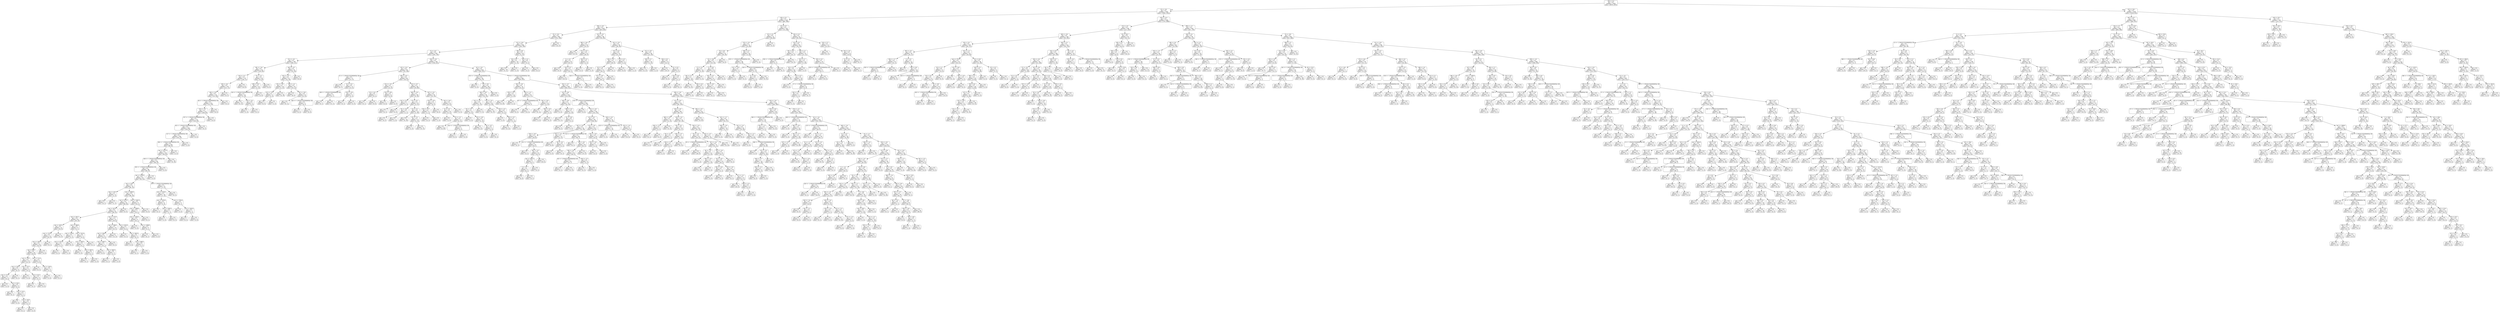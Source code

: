 digraph Tree {
node [shape=box, style="rounded", color="black", fontname=helvetica] ;
edge [fontname=helvetica] ;
0 [label="340 <= 4.2\ngini = 0.5\nsamples = 3436\nvalue = [2679, 2676]"] ;
1 [label="35 <= -0.4\ngini = 0.5\nsamples = 2387\nvalue = [1661, 2052]"] ;
0 -> 1 [labeldistance=2.5, labelangle=45, headlabel="True"] ;
2 [label="278 <= 0.1\ngini = 0.5\nsamples = 1187\nvalue = [887, 966]"] ;
1 -> 2 ;
3 [label="196 <= -0.4\ngini = 0.5\nsamples = 1051\nvalue = [814, 818]"] ;
2 -> 3 ;
4 [label="55 <= -0.2\ngini = 0.5\nsamples = 963\nvalue = [721, 769]"] ;
3 -> 4 ;
5 [label="211 <= -0.0\ngini = 0.5\nsamples = 958\nvalue = [709, 769]"] ;
4 -> 5 ;
6 [label="72 <= -6.2\ngini = 0.5\nsamples = 934\nvalue = [704, 736]"] ;
5 -> 6 ;
7 [label="311 <= -4.2\ngini = 0.5\nsamples = 196\nvalue = [168, 121]"] ;
6 -> 7 ;
8 [label="381 <= -3.6\ngini = 0.5\nsamples = 155\nvalue = [145, 85]"] ;
7 -> 8 ;
9 [label="143 <= -5.1\ngini = 0.5\nsamples = 137\nvalue = [136, 71]"] ;
8 -> 9 ;
10 [label="104 <= -6.2\ngini = 0.5\nsamples = 125\nvalue = [117, 71]"] ;
9 -> 10 ;
11 [label="304 <= -6.0\ngini = 0.5\nsamples = 121\nvalue = [117, 66]"] ;
10 -> 11 ;
12 [label="38 <= -1.7014117331926443e+38\ngini = 0.5\nsamples = 119\nvalue = [117, 64]"] ;
11 -> 12 ;
13 [label="319 <= -3.2\ngini = 0.5\nsamples = 113\nvalue = [109, 64]"] ;
12 -> 13 ;
14 [label="157 <= -1.7014117331926443e+38\ngini = 0.5\nsamples = 110\nvalue = [103, 64]"] ;
13 -> 14 ;
15 [label="40 <= -1.7014117331926443e+38\ngini = 0.5\nsamples = 108\nvalue = [103, 62]"] ;
14 -> 15 ;
16 [label="117 <= -1.7014117331926443e+38\ngini = 0.5\nsamples = 106\nvalue = [101, 62]"] ;
15 -> 16 ;
17 [label="390 <= -1.7014117331926443e+38\ngini = 0.5\nsamples = 105\nvalue = [98, 62]"] ;
16 -> 17 ;
18 [label="rain <= 2377.0\ngini = 0.5\nsamples = 103\nvalue = [96, 62]"] ;
17 -> 18 ;
19 [label="359 <= -1.7014117331926443e+38\ngini = 0.4\nsamples = 89\nvalue = [96, 43]"] ;
18 -> 19 ;
20 [label="393 <= -1.7014117331926443e+38\ngini = 0.4\nsamples = 88\nvalue = [94, 43]"] ;
19 -> 20 ;
21 [label="rain <= 1519.5\ngini = 0.4\nsamples = 87\nvalue = [92, 43]"] ;
20 -> 21 ;
22 [label="rain <= 16.0\ngini = 0.4\nsamples = 76\nvalue = [85, 32]"] ;
21 -> 22 ;
23 [label="rain <= 14.5\ngini = 0.3\nsamples = 4\nvalue = [1, 4]"] ;
22 -> 23 ;
24 [label="gini = 0.0\nsamples = 1\nvalue = [0, 1]"] ;
23 -> 24 ;
25 [label="gini = 0.4\nsamples = 3\nvalue = [1, 3]"] ;
23 -> 25 ;
26 [label="rain <= 1040.0\ngini = 0.4\nsamples = 72\nvalue = [84, 28]"] ;
22 -> 26 ;
27 [label="rain <= 977.0\ngini = 0.4\nsamples = 63\nvalue = [68, 26]"] ;
26 -> 27 ;
28 [label="rain <= 417.0\ngini = 0.4\nsamples = 61\nvalue = [68, 22]"] ;
27 -> 28 ;
29 [label="rain <= 303.5\ngini = 0.4\nsamples = 40\nvalue = [39, 16]"] ;
28 -> 29 ;
30 [label="rain <= 187.0\ngini = 0.3\nsamples = 31\nvalue = [34, 9]"] ;
29 -> 30 ;
31 [label="rain <= 173.0\ngini = 0.4\nsamples = 23\nvalue = [22, 9]"] ;
30 -> 31 ;
32 [label="rain <= 144.0\ngini = 0.4\nsamples = 22\nvalue = [22, 8]"] ;
31 -> 32 ;
33 [label="rain <= 90.5\ngini = 0.4\nsamples = 20\nvalue = [18, 8]"] ;
32 -> 33 ;
34 [label="rain <= 35.0\ngini = 0.3\nsamples = 14\nvalue = [15, 4]"] ;
33 -> 34 ;
35 [label="rain <= 30.0\ngini = 0.4\nsamples = 6\nvalue = [6, 3]"] ;
34 -> 35 ;
36 [label="rain <= 17.5\ngini = 0.4\nsamples = 5\nvalue = [6, 2]"] ;
35 -> 36 ;
37 [label="gini = 0.0\nsamples = 1\nvalue = [2, 0]"] ;
36 -> 37 ;
38 [label="rain <= 20.5\ngini = 0.4\nsamples = 4\nvalue = [4, 2]"] ;
36 -> 38 ;
39 [label="gini = 0.0\nsamples = 1\nvalue = [0, 1]"] ;
38 -> 39 ;
40 [label="rain <= 23.5\ngini = 0.3\nsamples = 3\nvalue = [4, 1]"] ;
38 -> 40 ;
41 [label="gini = 0.0\nsamples = 1\nvalue = [2, 0]"] ;
40 -> 41 ;
42 [label="rain <= 26.0\ngini = 0.4\nsamples = 2\nvalue = [2, 1]"] ;
40 -> 42 ;
43 [label="gini = 0.0\nsamples = 1\nvalue = [0, 1]"] ;
42 -> 43 ;
44 [label="gini = 0.0\nsamples = 1\nvalue = [2, 0]"] ;
42 -> 44 ;
45 [label="gini = 0.0\nsamples = 1\nvalue = [0, 1]"] ;
35 -> 45 ;
46 [label="rain <= 55.5\ngini = 0.2\nsamples = 8\nvalue = [9, 1]"] ;
34 -> 46 ;
47 [label="gini = 0.0\nsamples = 4\nvalue = [5, 0]"] ;
46 -> 47 ;
48 [label="rain <= 63.5\ngini = 0.3\nsamples = 4\nvalue = [4, 1]"] ;
46 -> 48 ;
49 [label="gini = 0.0\nsamples = 1\nvalue = [0, 1]"] ;
48 -> 49 ;
50 [label="gini = 0.0\nsamples = 3\nvalue = [4, 0]"] ;
48 -> 50 ;
51 [label="rain <= 113.5\ngini = 0.5\nsamples = 6\nvalue = [3, 4]"] ;
33 -> 51 ;
52 [label="gini = 0.0\nsamples = 2\nvalue = [0, 3]"] ;
51 -> 52 ;
53 [label="rain <= 129.5\ngini = 0.4\nsamples = 4\nvalue = [3, 1]"] ;
51 -> 53 ;
54 [label="gini = 0.0\nsamples = 3\nvalue = [3, 0]"] ;
53 -> 54 ;
55 [label="gini = 0.0\nsamples = 1\nvalue = [0, 1]"] ;
53 -> 55 ;
56 [label="gini = 0.0\nsamples = 2\nvalue = [4, 0]"] ;
32 -> 56 ;
57 [label="gini = 0.0\nsamples = 1\nvalue = [0, 1]"] ;
31 -> 57 ;
58 [label="gini = 0.0\nsamples = 8\nvalue = [12, 0]"] ;
30 -> 58 ;
59 [label="rain <= 368.0\ngini = 0.5\nsamples = 9\nvalue = [5, 7]"] ;
29 -> 59 ;
60 [label="rain <= 333.0\ngini = 0.3\nsamples = 4\nvalue = [1, 5]"] ;
59 -> 60 ;
61 [label="rain <= 317.0\ngini = 0.4\nsamples = 2\nvalue = [1, 2]"] ;
60 -> 61 ;
62 [label="gini = 0.0\nsamples = 1\nvalue = [0, 2]"] ;
61 -> 62 ;
63 [label="gini = 0.0\nsamples = 1\nvalue = [1, 0]"] ;
61 -> 63 ;
64 [label="gini = 0.0\nsamples = 2\nvalue = [0, 3]"] ;
60 -> 64 ;
65 [label="rain <= 412.0\ngini = 0.4\nsamples = 5\nvalue = [4, 2]"] ;
59 -> 65 ;
66 [label="rain <= 404.5\ngini = 0.3\nsamples = 4\nvalue = [4, 1]"] ;
65 -> 66 ;
67 [label="gini = 0.0\nsamples = 2\nvalue = [2, 0]"] ;
66 -> 67 ;
68 [label="rain <= 407.5\ngini = 0.4\nsamples = 2\nvalue = [2, 1]"] ;
66 -> 68 ;
69 [label="gini = 0.0\nsamples = 1\nvalue = [0, 1]"] ;
68 -> 69 ;
70 [label="gini = 0.0\nsamples = 1\nvalue = [2, 0]"] ;
68 -> 70 ;
71 [label="gini = 0.0\nsamples = 1\nvalue = [0, 1]"] ;
65 -> 71 ;
72 [label="rain <= 772.0\ngini = 0.3\nsamples = 21\nvalue = [29, 6]"] ;
28 -> 72 ;
73 [label="rain <= 548.0\ngini = 0.1\nsamples = 14\nvalue = [23, 2]"] ;
72 -> 73 ;
74 [label="rain <= 528.5\ngini = 0.2\nsamples = 8\nvalue = [12, 2]"] ;
73 -> 74 ;
75 [label="rain <= 460.5\ngini = 0.1\nsamples = 7\nvalue = [12, 1]"] ;
74 -> 75 ;
76 [label="gini = 0.0\nsamples = 4\nvalue = [9, 0]"] ;
75 -> 76 ;
77 [label="rain <= 482.5\ngini = 0.4\nsamples = 3\nvalue = [3, 1]"] ;
75 -> 77 ;
78 [label="gini = 0.0\nsamples = 1\nvalue = [0, 1]"] ;
77 -> 78 ;
79 [label="gini = 0.0\nsamples = 2\nvalue = [3, 0]"] ;
77 -> 79 ;
80 [label="gini = 0.0\nsamples = 1\nvalue = [0, 1]"] ;
74 -> 80 ;
81 [label="gini = 0.0\nsamples = 6\nvalue = [11, 0]"] ;
73 -> 81 ;
82 [label="rain <= 833.0\ngini = 0.5\nsamples = 7\nvalue = [6, 4]"] ;
72 -> 82 ;
83 [label="gini = 0.0\nsamples = 2\nvalue = [0, 3]"] ;
82 -> 83 ;
84 [label="rain <= 863.5\ngini = 0.2\nsamples = 5\nvalue = [6, 1]"] ;
82 -> 84 ;
85 [label="gini = 0.0\nsamples = 2\nvalue = [3, 0]"] ;
84 -> 85 ;
86 [label="rain <= 908.5\ngini = 0.4\nsamples = 3\nvalue = [3, 1]"] ;
84 -> 86 ;
87 [label="gini = 0.0\nsamples = 1\nvalue = [0, 1]"] ;
86 -> 87 ;
88 [label="gini = 0.0\nsamples = 2\nvalue = [3, 0]"] ;
86 -> 88 ;
89 [label="gini = 0.0\nsamples = 2\nvalue = [0, 4]"] ;
27 -> 89 ;
90 [label="rain <= 1367.5\ngini = 0.2\nsamples = 9\nvalue = [16, 2]"] ;
26 -> 90 ;
91 [label="rain <= 1288.0\ngini = 0.3\nsamples = 7\nvalue = [10, 2]"] ;
90 -> 91 ;
92 [label="rain <= 1146.5\ngini = 0.2\nsamples = 6\nvalue = [10, 1]"] ;
91 -> 92 ;
93 [label="gini = 0.0\nsamples = 2\nvalue = [5, 0]"] ;
92 -> 93 ;
94 [label="rain <= 1208.5\ngini = 0.3\nsamples = 4\nvalue = [5, 1]"] ;
92 -> 94 ;
95 [label="gini = 0.0\nsamples = 1\nvalue = [0, 1]"] ;
94 -> 95 ;
96 [label="gini = 0.0\nsamples = 3\nvalue = [5, 0]"] ;
94 -> 96 ;
97 [label="gini = 0.0\nsamples = 1\nvalue = [0, 1]"] ;
91 -> 97 ;
98 [label="gini = 0.0\nsamples = 2\nvalue = [6, 0]"] ;
90 -> 98 ;
99 [label="29 <= -1.7014117331926443e+38\ngini = 0.5\nsamples = 11\nvalue = [7, 11]"] ;
21 -> 99 ;
100 [label="rain <= 1718.5\ngini = 0.5\nsamples = 10\nvalue = [7, 10]"] ;
99 -> 100 ;
101 [label="rain <= 1570.5\ngini = 0.2\nsamples = 6\nvalue = [1, 8]"] ;
100 -> 101 ;
102 [label="gini = 0.0\nsamples = 3\nvalue = [0, 5]"] ;
101 -> 102 ;
103 [label="rain <= 1595.5\ngini = 0.4\nsamples = 3\nvalue = [1, 3]"] ;
101 -> 103 ;
104 [label="gini = 0.0\nsamples = 1\nvalue = [1, 0]"] ;
103 -> 104 ;
105 [label="gini = 0.0\nsamples = 2\nvalue = [0, 3]"] ;
103 -> 105 ;
106 [label="rain <= 1756.0\ngini = 0.4\nsamples = 4\nvalue = [6, 2]"] ;
100 -> 106 ;
107 [label="gini = 0.0\nsamples = 1\nvalue = [3, 0]"] ;
106 -> 107 ;
108 [label="rain <= 1910.5\ngini = 0.5\nsamples = 3\nvalue = [3, 2]"] ;
106 -> 108 ;
109 [label="gini = 0.0\nsamples = 1\nvalue = [0, 2]"] ;
108 -> 109 ;
110 [label="gini = 0.0\nsamples = 2\nvalue = [3, 0]"] ;
108 -> 110 ;
111 [label="gini = 0.0\nsamples = 1\nvalue = [0, 1]"] ;
99 -> 111 ;
112 [label="gini = 0.0\nsamples = 1\nvalue = [2, 0]"] ;
20 -> 112 ;
113 [label="gini = 0.0\nsamples = 1\nvalue = [2, 0]"] ;
19 -> 113 ;
114 [label="gini = 0.0\nsamples = 14\nvalue = [0, 19]"] ;
18 -> 114 ;
115 [label="gini = 0.0\nsamples = 2\nvalue = [2, 0]"] ;
17 -> 115 ;
116 [label="gini = 0.0\nsamples = 1\nvalue = [3, 0]"] ;
16 -> 116 ;
117 [label="gini = 0.0\nsamples = 2\nvalue = [2, 0]"] ;
15 -> 117 ;
118 [label="gini = 0.0\nsamples = 2\nvalue = [0, 2]"] ;
14 -> 118 ;
119 [label="gini = 0.0\nsamples = 3\nvalue = [6, 0]"] ;
13 -> 119 ;
120 [label="gini = 0.0\nsamples = 6\nvalue = [8, 0]"] ;
12 -> 120 ;
121 [label="gini = 0.0\nsamples = 2\nvalue = [0, 2]"] ;
11 -> 121 ;
122 [label="gini = 0.0\nsamples = 4\nvalue = [0, 5]"] ;
10 -> 122 ;
123 [label="gini = 0.0\nsamples = 12\nvalue = [19, 0]"] ;
9 -> 123 ;
124 [label="75 <= -2.1\ngini = 0.5\nsamples = 18\nvalue = [9, 14]"] ;
8 -> 124 ;
125 [label="299 <= -0.5\ngini = 0.3\nsamples = 14\nvalue = [3, 14]"] ;
124 -> 125 ;
126 [label="216 <= -1.7014117331926443e+38\ngini = 0.1\nsamples = 12\nvalue = [1, 14]"] ;
125 -> 126 ;
127 [label="gini = 0.0\nsamples = 10\nvalue = [0, 12]"] ;
126 -> 127 ;
128 [label="84 <= -2.6\ngini = 0.4\nsamples = 2\nvalue = [1, 2]"] ;
126 -> 128 ;
129 [label="gini = 0.0\nsamples = 1\nvalue = [1, 0]"] ;
128 -> 129 ;
130 [label="gini = 0.0\nsamples = 1\nvalue = [0, 2]"] ;
128 -> 130 ;
131 [label="gini = 0.0\nsamples = 2\nvalue = [2, 0]"] ;
125 -> 131 ;
132 [label="gini = 0.0\nsamples = 4\nvalue = [6, 0]"] ;
124 -> 132 ;
133 [label="202 <= -0.7\ngini = 0.5\nsamples = 41\nvalue = [23, 36]"] ;
7 -> 133 ;
134 [label="353 <= -2.2\ngini = 0.4\nsamples = 35\nvalue = [15, 36]"] ;
133 -> 134 ;
135 [label="351 <= -3.8\ngini = 0.1\nsamples = 16\nvalue = [1, 23]"] ;
134 -> 135 ;
136 [label="212 <= -3.9\ngini = 0.3\nsamples = 4\nvalue = [1, 4]"] ;
135 -> 136 ;
137 [label="gini = 0.0\nsamples = 3\nvalue = [0, 4]"] ;
136 -> 137 ;
138 [label="gini = 0.0\nsamples = 1\nvalue = [1, 0]"] ;
136 -> 138 ;
139 [label="gini = 0.0\nsamples = 12\nvalue = [0, 19]"] ;
135 -> 139 ;
140 [label="318 <= -1.2\ngini = 0.5\nsamples = 19\nvalue = [14, 13]"] ;
134 -> 140 ;
141 [label="gini = 0.0\nsamples = 7\nvalue = [8, 0]"] ;
140 -> 141 ;
142 [label="341 <= -0.8\ngini = 0.4\nsamples = 12\nvalue = [6, 13]"] ;
140 -> 142 ;
143 [label="gini = 0.0\nsamples = 7\nvalue = [0, 11]"] ;
142 -> 143 ;
144 [label="362 <= -1.7014117331926443e+38\ngini = 0.4\nsamples = 5\nvalue = [6, 2]"] ;
142 -> 144 ;
145 [label="gini = 0.0\nsamples = 1\nvalue = [0, 2]"] ;
144 -> 145 ;
146 [label="gini = 0.0\nsamples = 4\nvalue = [6, 0]"] ;
144 -> 146 ;
147 [label="gini = 0.0\nsamples = 6\nvalue = [8, 0]"] ;
133 -> 147 ;
148 [label="336 <= -5.0\ngini = 0.5\nsamples = 738\nvalue = [536, 615]"] ;
6 -> 148 ;
149 [label="125 <= -6.2\ngini = 0.4\nsamples = 99\nvalue = [43, 108]"] ;
148 -> 149 ;
150 [label="21 <= -1.7014117331926443e+38\ngini = 0.5\nsamples = 17\nvalue = [13, 11]"] ;
149 -> 150 ;
151 [label="gini = 0.0\nsamples = 4\nvalue = [0, 7]"] ;
150 -> 151 ;
152 [label="14 <= -5.4\ngini = 0.4\nsamples = 13\nvalue = [13, 4]"] ;
150 -> 152 ;
153 [label="190 <= -1.7014117331926443e+38\ngini = 0.2\nsamples = 8\nvalue = [11, 1]"] ;
152 -> 153 ;
154 [label="gini = 0.0\nsamples = 1\nvalue = [0, 1]"] ;
153 -> 154 ;
155 [label="gini = 0.0\nsamples = 7\nvalue = [11, 0]"] ;
153 -> 155 ;
156 [label="276 <= -4.9\ngini = 0.5\nsamples = 5\nvalue = [2, 3]"] ;
152 -> 156 ;
157 [label="gini = 0.0\nsamples = 3\nvalue = [0, 3]"] ;
156 -> 157 ;
158 [label="gini = 0.0\nsamples = 2\nvalue = [2, 0]"] ;
156 -> 158 ;
159 [label="285 <= -6.5\ngini = 0.4\nsamples = 82\nvalue = [30, 97]"] ;
149 -> 159 ;
160 [label="231 <= -3.9\ngini = 0.5\nsamples = 13\nvalue = [11, 9]"] ;
159 -> 160 ;
161 [label="19 <= -6.2\ngini = 0.2\nsamples = 7\nvalue = [9, 1]"] ;
160 -> 161 ;
162 [label="gini = 0.0\nsamples = 1\nvalue = [0, 1]"] ;
161 -> 162 ;
163 [label="gini = 0.0\nsamples = 6\nvalue = [9, 0]"] ;
161 -> 163 ;
164 [label="232 <= -0.8\ngini = 0.3\nsamples = 6\nvalue = [2, 8]"] ;
160 -> 164 ;
165 [label="gini = 0.0\nsamples = 5\nvalue = [0, 8]"] ;
164 -> 165 ;
166 [label="gini = 0.0\nsamples = 1\nvalue = [2, 0]"] ;
164 -> 166 ;
167 [label="123 <= -4.7\ngini = 0.3\nsamples = 69\nvalue = [19, 88]"] ;
159 -> 167 ;
168 [label="300 <= -5.9\ngini = 0.1\nsamples = 40\nvalue = [4, 54]"] ;
167 -> 168 ;
169 [label="321 <= -6.3\ngini = 0.5\nsamples = 5\nvalue = [2, 3]"] ;
168 -> 169 ;
170 [label="gini = 0.0\nsamples = 3\nvalue = [0, 3]"] ;
169 -> 170 ;
171 [label="gini = 0.0\nsamples = 2\nvalue = [2, 0]"] ;
169 -> 171 ;
172 [label="47 <= -6.1\ngini = 0.1\nsamples = 35\nvalue = [2, 51]"] ;
168 -> 172 ;
173 [label="95 <= -5.6\ngini = 0.4\nsamples = 3\nvalue = [1, 2]"] ;
172 -> 173 ;
174 [label="gini = 0.0\nsamples = 2\nvalue = [0, 2]"] ;
173 -> 174 ;
175 [label="gini = 0.0\nsamples = 1\nvalue = [1, 0]"] ;
173 -> 175 ;
176 [label="16 <= -5.1\ngini = 0.0\nsamples = 32\nvalue = [1, 49]"] ;
172 -> 176 ;
177 [label="gini = 0.0\nsamples = 22\nvalue = [0, 34]"] ;
176 -> 177 ;
178 [label="65 <= -5.1\ngini = 0.1\nsamples = 10\nvalue = [1, 15]"] ;
176 -> 178 ;
179 [label="gini = 0.0\nsamples = 1\nvalue = [1, 0]"] ;
178 -> 179 ;
180 [label="gini = 0.0\nsamples = 9\nvalue = [0, 15]"] ;
178 -> 180 ;
181 [label="247 <= -4.5\ngini = 0.4\nsamples = 29\nvalue = [15, 34]"] ;
167 -> 181 ;
182 [label="170 <= -4.9\ngini = 0.4\nsamples = 8\nvalue = [9, 3]"] ;
181 -> 182 ;
183 [label="343 <= -4.7\ngini = 0.4\nsamples = 4\nvalue = [1, 3]"] ;
182 -> 183 ;
184 [label="gini = 0.0\nsamples = 3\nvalue = [0, 3]"] ;
183 -> 184 ;
185 [label="gini = 0.0\nsamples = 1\nvalue = [1, 0]"] ;
183 -> 185 ;
186 [label="gini = 0.0\nsamples = 4\nvalue = [8, 0]"] ;
182 -> 186 ;
187 [label="335 <= -0.9\ngini = 0.3\nsamples = 21\nvalue = [6, 31]"] ;
181 -> 187 ;
188 [label="12 <= -4.3\ngini = 0.2\nsamples = 19\nvalue = [4, 31]"] ;
187 -> 188 ;
189 [label="gini = 0.0\nsamples = 2\nvalue = [2, 0]"] ;
188 -> 189 ;
190 [label="42 <= -1.2\ngini = 0.1\nsamples = 17\nvalue = [2, 31]"] ;
188 -> 190 ;
191 [label="gini = 0.0\nsamples = 15\nvalue = [0, 29]"] ;
190 -> 191 ;
192 [label="322 <= -1.7014117331926443e+38\ngini = 0.5\nsamples = 2\nvalue = [2, 2]"] ;
190 -> 192 ;
193 [label="gini = 0.0\nsamples = 1\nvalue = [0, 2]"] ;
192 -> 193 ;
194 [label="gini = 0.0\nsamples = 1\nvalue = [2, 0]"] ;
192 -> 194 ;
195 [label="gini = 0.0\nsamples = 2\nvalue = [2, 0]"] ;
187 -> 195 ;
196 [label="62 <= -5.0\ngini = 0.5\nsamples = 639\nvalue = [493, 507]"] ;
148 -> 196 ;
197 [label="253 <= -1.7014117331926443e+38\ngini = 0.4\nsamples = 49\nvalue = [23, 54]"] ;
196 -> 197 ;
198 [label="gini = 0.0\nsamples = 3\nvalue = [5, 0]"] ;
197 -> 198 ;
199 [label="70 <= -0.5\ngini = 0.4\nsamples = 46\nvalue = [18, 54]"] ;
197 -> 199 ;
200 [label="196 <= -4.0\ngini = 0.3\nsamples = 44\nvalue = [15, 54]"] ;
199 -> 200 ;
201 [label="231 <= -4.1\ngini = 0.5\nsamples = 19\nvalue = [11, 15]"] ;
200 -> 201 ;
202 [label="30 <= -5.1\ngini = 0.3\nsamples = 15\nvalue = [4, 15]"] ;
201 -> 202 ;
203 [label="gini = 0.0\nsamples = 1\nvalue = [2, 0]"] ;
202 -> 203 ;
204 [label="143 <= -4.9\ngini = 0.2\nsamples = 14\nvalue = [2, 15]"] ;
202 -> 204 ;
205 [label="gini = 0.0\nsamples = 9\nvalue = [0, 12]"] ;
204 -> 205 ;
206 [label="56 <= -4.7\ngini = 0.5\nsamples = 5\nvalue = [2, 3]"] ;
204 -> 206 ;
207 [label="gini = 0.0\nsamples = 2\nvalue = [2, 0]"] ;
206 -> 207 ;
208 [label="gini = 0.0\nsamples = 3\nvalue = [0, 3]"] ;
206 -> 208 ;
209 [label="gini = 0.0\nsamples = 4\nvalue = [7, 0]"] ;
201 -> 209 ;
210 [label="321 <= -1.6\ngini = 0.2\nsamples = 25\nvalue = [4, 39]"] ;
200 -> 210 ;
211 [label="gini = 0.0\nsamples = 16\nvalue = [0, 27]"] ;
210 -> 211 ;
212 [label="318 <= -1.4\ngini = 0.4\nsamples = 9\nvalue = [4, 12]"] ;
210 -> 212 ;
213 [label="gini = 0.0\nsamples = 2\nvalue = [3, 0]"] ;
212 -> 213 ;
214 [label="229 <= -0.7\ngini = 0.1\nsamples = 7\nvalue = [1, 12]"] ;
212 -> 214 ;
215 [label="gini = 0.0\nsamples = 6\nvalue = [0, 12]"] ;
214 -> 215 ;
216 [label="gini = 0.0\nsamples = 1\nvalue = [1, 0]"] ;
214 -> 216 ;
217 [label="gini = 0.0\nsamples = 2\nvalue = [3, 0]"] ;
199 -> 217 ;
218 [label="76 <= -1.7014117331926443e+38\ngini = 0.5\nsamples = 590\nvalue = [470, 453]"] ;
196 -> 218 ;
219 [label="202 <= -3.8\ngini = 0.4\nsamples = 32\nvalue = [14, 41]"] ;
218 -> 219 ;
220 [label="278 <= -0.3\ngini = 0.1\nsamples = 12\nvalue = [1, 24]"] ;
219 -> 220 ;
221 [label="gini = 0.0\nsamples = 11\nvalue = [0, 24]"] ;
220 -> 221 ;
222 [label="gini = 0.0\nsamples = 1\nvalue = [1, 0]"] ;
220 -> 222 ;
223 [label="224 <= -1.2\ngini = 0.5\nsamples = 20\nvalue = [13, 17]"] ;
219 -> 223 ;
224 [label="87 <= -1.7014117331926443e+38\ngini = 0.3\nsamples = 8\nvalue = [10, 2]"] ;
223 -> 224 ;
225 [label="gini = 0.0\nsamples = 1\nvalue = [0, 2]"] ;
224 -> 225 ;
226 [label="gini = 0.0\nsamples = 7\nvalue = [10, 0]"] ;
224 -> 226 ;
227 [label="165 <= -0.8\ngini = 0.3\nsamples = 12\nvalue = [3, 15]"] ;
223 -> 227 ;
228 [label="gini = 0.0\nsamples = 7\nvalue = [0, 12]"] ;
227 -> 228 ;
229 [label="382 <= -0.4\ngini = 0.5\nsamples = 5\nvalue = [3, 3]"] ;
227 -> 229 ;
230 [label="gini = 0.0\nsamples = 3\nvalue = [3, 0]"] ;
229 -> 230 ;
231 [label="gini = 0.0\nsamples = 2\nvalue = [0, 3]"] ;
229 -> 231 ;
232 [label="352 <= -3.7\ngini = 0.5\nsamples = 558\nvalue = [456, 412]"] ;
218 -> 232 ;
233 [label="212 <= -4.8\ngini = 0.5\nsamples = 124\nvalue = [131, 69]"] ;
232 -> 233 ;
234 [label="109 <= -4.9\ngini = 0.5\nsamples = 15\nvalue = [10, 19]"] ;
233 -> 234 ;
235 [label="gini = 0.0\nsamples = 4\nvalue = [5, 0]"] ;
234 -> 235 ;
236 [label="288 <= -4.2\ngini = 0.3\nsamples = 11\nvalue = [5, 19]"] ;
234 -> 236 ;
237 [label="gini = 0.0\nsamples = 7\nvalue = [0, 17]"] ;
236 -> 237 ;
238 [label="91 <= -4.9\ngini = 0.4\nsamples = 4\nvalue = [5, 2]"] ;
236 -> 238 ;
239 [label="gini = 0.0\nsamples = 2\nvalue = [0, 2]"] ;
238 -> 239 ;
240 [label="gini = 0.0\nsamples = 2\nvalue = [5, 0]"] ;
238 -> 240 ;
241 [label="134 <= -1.7014117331926443e+38\ngini = 0.4\nsamples = 109\nvalue = [121, 50]"] ;
233 -> 241 ;
242 [label="gini = 0.0\nsamples = 4\nvalue = [0, 6]"] ;
241 -> 242 ;
243 [label="221 <= -3.6\ngini = 0.4\nsamples = 105\nvalue = [121, 44]"] ;
241 -> 243 ;
244 [label="63 <= -4.3\ngini = 0.3\nsamples = 86\nvalue = [106, 28]"] ;
243 -> 244 ;
245 [label="347 <= -4.4\ngini = 0.5\nsamples = 36\nvalue = [33, 19]"] ;
244 -> 245 ;
246 [label="229 <= -4.9\ngini = 0.3\nsamples = 25\nvalue = [30, 8]"] ;
245 -> 246 ;
247 [label="gini = 0.0\nsamples = 2\nvalue = [0, 3]"] ;
246 -> 247 ;
248 [label="251 <= -1.7014117331926443e+38\ngini = 0.2\nsamples = 23\nvalue = [30, 5]"] ;
246 -> 248 ;
249 [label="gini = 0.0\nsamples = 1\nvalue = [0, 2]"] ;
248 -> 249 ;
250 [label="265 <= -4.7\ngini = 0.2\nsamples = 22\nvalue = [30, 3]"] ;
248 -> 250 ;
251 [label="rain <= 2937.5\ngini = 0.4\nsamples = 5\nvalue = [6, 3]"] ;
250 -> 251 ;
252 [label="3 <= -4.7\ngini = 0.2\nsamples = 4\nvalue = [6, 1]"] ;
251 -> 252 ;
253 [label="gini = 0.0\nsamples = 3\nvalue = [6, 0]"] ;
252 -> 253 ;
254 [label="gini = 0.0\nsamples = 1\nvalue = [0, 1]"] ;
252 -> 254 ;
255 [label="gini = 0.0\nsamples = 1\nvalue = [0, 2]"] ;
251 -> 255 ;
256 [label="gini = 0.0\nsamples = 17\nvalue = [24, 0]"] ;
250 -> 256 ;
257 [label="143 <= -4.4\ngini = 0.3\nsamples = 11\nvalue = [3, 11]"] ;
245 -> 257 ;
258 [label="gini = 0.0\nsamples = 5\nvalue = [0, 8]"] ;
257 -> 258 ;
259 [label="94 <= -4.2\ngini = 0.5\nsamples = 6\nvalue = [3, 3]"] ;
257 -> 259 ;
260 [label="gini = 0.0\nsamples = 3\nvalue = [3, 0]"] ;
259 -> 260 ;
261 [label="gini = 0.0\nsamples = 3\nvalue = [0, 3]"] ;
259 -> 261 ;
262 [label="115 <= -3.6\ngini = 0.2\nsamples = 50\nvalue = [73, 9]"] ;
244 -> 262 ;
263 [label="114 <= -1.7014117331926443e+38\ngini = 0.1\nsamples = 40\nvalue = [65, 5]"] ;
262 -> 263 ;
264 [label="gini = 0.0\nsamples = 1\nvalue = [0, 1]"] ;
263 -> 264 ;
265 [label="68 <= -4.0\ngini = 0.1\nsamples = 39\nvalue = [65, 4]"] ;
263 -> 265 ;
266 [label="394 <= -4.0\ngini = 0.2\nsamples = 20\nvalue = [28, 4]"] ;
265 -> 266 ;
267 [label="60 <= -1.7014117331926443e+38\ngini = 0.1\nsamples = 16\nvalue = [27, 1]"] ;
266 -> 267 ;
268 [label="gini = 0.0\nsamples = 1\nvalue = [0, 1]"] ;
267 -> 268 ;
269 [label="gini = 0.0\nsamples = 15\nvalue = [27, 0]"] ;
267 -> 269 ;
270 [label="344 <= -3.7\ngini = 0.4\nsamples = 4\nvalue = [1, 3]"] ;
266 -> 270 ;
271 [label="gini = 0.0\nsamples = 3\nvalue = [0, 3]"] ;
270 -> 271 ;
272 [label="gini = 0.0\nsamples = 1\nvalue = [1, 0]"] ;
270 -> 272 ;
273 [label="gini = 0.0\nsamples = 19\nvalue = [37, 0]"] ;
265 -> 273 ;
274 [label="245 <= -3.8\ngini = 0.4\nsamples = 10\nvalue = [8, 4]"] ;
262 -> 274 ;
275 [label="378 <= -3.6\ngini = 0.3\nsamples = 5\nvalue = [1, 4]"] ;
274 -> 275 ;
276 [label="gini = 0.0\nsamples = 4\nvalue = [0, 4]"] ;
275 -> 276 ;
277 [label="gini = 0.0\nsamples = 1\nvalue = [1, 0]"] ;
275 -> 277 ;
278 [label="gini = 0.0\nsamples = 5\nvalue = [7, 0]"] ;
274 -> 278 ;
279 [label="149 <= -2.4\ngini = 0.5\nsamples = 19\nvalue = [15, 16]"] ;
243 -> 279 ;
280 [label="132 <= -1.7014117331926443e+38\ngini = 0.1\nsamples = 11\nvalue = [1, 14]"] ;
279 -> 280 ;
281 [label="gini = 0.0\nsamples = 1\nvalue = [1, 0]"] ;
280 -> 281 ;
282 [label="gini = 0.0\nsamples = 10\nvalue = [0, 14]"] ;
280 -> 282 ;
283 [label="223 <= -1.0\ngini = 0.2\nsamples = 8\nvalue = [14, 2]"] ;
279 -> 283 ;
284 [label="gini = 0.0\nsamples = 6\nvalue = [14, 0]"] ;
283 -> 284 ;
285 [label="gini = 0.0\nsamples = 2\nvalue = [0, 2]"] ;
283 -> 285 ;
286 [label="399 <= -1.8\ngini = 0.5\nsamples = 434\nvalue = [325, 343]"] ;
232 -> 286 ;
287 [label="171 <= -2.0\ngini = 0.5\nsamples = 151\nvalue = [85, 154]"] ;
286 -> 287 ;
288 [label="324 <= -3.8\ngini = 0.5\nsamples = 89\nvalue = [69, 72]"] ;
287 -> 288 ;
289 [label="384 <= -4.4\ngini = 0.1\nsamples = 15\nvalue = [2, 23]"] ;
288 -> 289 ;
290 [label="392 <= -3.3\ngini = 0.4\nsamples = 3\nvalue = [2, 1]"] ;
289 -> 290 ;
291 [label="gini = 0.0\nsamples = 1\nvalue = [0, 1]"] ;
290 -> 291 ;
292 [label="gini = 0.0\nsamples = 2\nvalue = [2, 0]"] ;
290 -> 292 ;
293 [label="gini = 0.0\nsamples = 12\nvalue = [0, 22]"] ;
289 -> 293 ;
294 [label="319 <= -3.5\ngini = 0.5\nsamples = 74\nvalue = [67, 49]"] ;
288 -> 294 ;
295 [label="94 <= -4.3\ngini = 0.4\nsamples = 14\nvalue = [6, 17]"] ;
294 -> 295 ;
296 [label="59 <= -2.7\ngini = 0.3\nsamples = 3\nvalue = [5, 1]"] ;
295 -> 296 ;
297 [label="gini = 0.0\nsamples = 2\nvalue = [5, 0]"] ;
296 -> 297 ;
298 [label="gini = 0.0\nsamples = 1\nvalue = [0, 1]"] ;
296 -> 298 ;
299 [label="285 <= -3.7\ngini = 0.1\nsamples = 11\nvalue = [1, 16]"] ;
295 -> 299 ;
300 [label="339 <= -3.7\ngini = 0.5\nsamples = 2\nvalue = [1, 1]"] ;
299 -> 300 ;
301 [label="gini = 0.0\nsamples = 1\nvalue = [1, 0]"] ;
300 -> 301 ;
302 [label="gini = 0.0\nsamples = 1\nvalue = [0, 1]"] ;
300 -> 302 ;
303 [label="gini = 0.0\nsamples = 9\nvalue = [0, 15]"] ;
299 -> 303 ;
304 [label="330 <= -1.9\ngini = 0.5\nsamples = 60\nvalue = [61, 32]"] ;
294 -> 304 ;
305 [label="70 <= -3.2\ngini = 0.4\nsamples = 52\nvalue = [59, 22]"] ;
304 -> 305 ;
306 [label="29 <= -1.7014117331926443e+38\ngini = 0.1\nsamples = 15\nvalue = [28, 1]"] ;
305 -> 306 ;
307 [label="gini = 0.0\nsamples = 1\nvalue = [0, 1]"] ;
306 -> 307 ;
308 [label="gini = 0.0\nsamples = 14\nvalue = [28, 0]"] ;
306 -> 308 ;
309 [label="357 <= -2.6\ngini = 0.5\nsamples = 37\nvalue = [31, 21]"] ;
305 -> 309 ;
310 [label="40 <= -3.4\ngini = 0.2\nsamples = 12\nvalue = [2, 14]"] ;
309 -> 310 ;
311 [label="gini = 0.0\nsamples = 1\nvalue = [1, 0]"] ;
310 -> 311 ;
312 [label="394 <= -2.6\ngini = 0.1\nsamples = 11\nvalue = [1, 14]"] ;
310 -> 312 ;
313 [label="gini = 0.0\nsamples = 10\nvalue = [0, 14]"] ;
312 -> 313 ;
314 [label="gini = 0.0\nsamples = 1\nvalue = [1, 0]"] ;
312 -> 314 ;
315 [label="162 <= -2.0\ngini = 0.3\nsamples = 25\nvalue = [29, 7]"] ;
309 -> 315 ;
316 [label="30 <= -2.8\ngini = 0.3\nsamples = 23\nvalue = [29, 5]"] ;
315 -> 316 ;
317 [label="365 <= -2.8\ngini = 0.5\nsamples = 3\nvalue = [2, 3]"] ;
316 -> 317 ;
318 [label="gini = 0.0\nsamples = 1\nvalue = [2, 0]"] ;
317 -> 318 ;
319 [label="gini = 0.0\nsamples = 2\nvalue = [0, 3]"] ;
317 -> 319 ;
320 [label="222 <= -3.0\ngini = 0.1\nsamples = 20\nvalue = [27, 2]"] ;
316 -> 320 ;
321 [label="gini = 0.0\nsamples = 1\nvalue = [0, 1]"] ;
320 -> 321 ;
322 [label="217 <= -2.1\ngini = 0.1\nsamples = 19\nvalue = [27, 1]"] ;
320 -> 322 ;
323 [label="gini = 0.0\nsamples = 16\nvalue = [24, 0]"] ;
322 -> 323 ;
324 [label="269 <= -2.3\ngini = 0.4\nsamples = 3\nvalue = [3, 1]"] ;
322 -> 324 ;
325 [label="gini = 0.0\nsamples = 1\nvalue = [0, 1]"] ;
324 -> 325 ;
326 [label="gini = 0.0\nsamples = 2\nvalue = [3, 0]"] ;
324 -> 326 ;
327 [label="gini = 0.0\nsamples = 2\nvalue = [0, 2]"] ;
315 -> 327 ;
328 [label="162 <= -1.5\ngini = 0.3\nsamples = 8\nvalue = [2, 10]"] ;
304 -> 328 ;
329 [label="gini = 0.0\nsamples = 6\nvalue = [0, 10]"] ;
328 -> 329 ;
330 [label="gini = 0.0\nsamples = 2\nvalue = [2, 0]"] ;
328 -> 330 ;
331 [label="206 <= -1.9\ngini = 0.3\nsamples = 62\nvalue = [16, 82]"] ;
287 -> 331 ;
332 [label="gini = 0.0\nsamples = 24\nvalue = [0, 45]"] ;
331 -> 332 ;
333 [label="321 <= -1.7\ngini = 0.4\nsamples = 38\nvalue = [16, 37]"] ;
331 -> 333 ;
334 [label="206 <= -1.9\ngini = 0.1\nsamples = 14\nvalue = [1, 17]"] ;
333 -> 334 ;
335 [label="gini = 0.0\nsamples = 1\nvalue = [1, 0]"] ;
334 -> 335 ;
336 [label="gini = 0.0\nsamples = 13\nvalue = [0, 17]"] ;
334 -> 336 ;
337 [label="251 <= -1.4\ngini = 0.5\nsamples = 24\nvalue = [15, 20]"] ;
333 -> 337 ;
338 [label="gini = 0.0\nsamples = 7\nvalue = [9, 0]"] ;
337 -> 338 ;
339 [label="381 <= -1.5\ngini = 0.4\nsamples = 17\nvalue = [6, 20]"] ;
337 -> 339 ;
340 [label="gini = 0.0\nsamples = 1\nvalue = [2, 0]"] ;
339 -> 340 ;
341 [label="380 <= -1.7014117331926443e+38\ngini = 0.3\nsamples = 16\nvalue = [4, 20]"] ;
339 -> 341 ;
342 [label="gini = 0.0\nsamples = 1\nvalue = [2, 0]"] ;
341 -> 342 ;
343 [label="157 <= -0.1\ngini = 0.2\nsamples = 15\nvalue = [2, 20]"] ;
341 -> 343 ;
344 [label="246 <= -1.1\ngini = 0.1\nsamples = 14\nvalue = [1, 20]"] ;
343 -> 344 ;
345 [label="265 <= -1.2\ngini = 0.3\nsamples = 4\nvalue = [1, 4]"] ;
344 -> 345 ;
346 [label="gini = 0.0\nsamples = 3\nvalue = [0, 4]"] ;
345 -> 346 ;
347 [label="gini = 0.0\nsamples = 1\nvalue = [1, 0]"] ;
345 -> 347 ;
348 [label="gini = 0.0\nsamples = 10\nvalue = [0, 16]"] ;
344 -> 348 ;
349 [label="gini = 0.0\nsamples = 1\nvalue = [1, 0]"] ;
343 -> 349 ;
350 [label="370 <= -3.6\ngini = 0.5\nsamples = 283\nvalue = [240, 189]"] ;
286 -> 350 ;
351 [label="259 <= -0.6\ngini = 0.2\nsamples = 16\nvalue = [3, 23]"] ;
350 -> 351 ;
352 [label="306 <= -1.7014117331926443e+38\ngini = 0.1\nsamples = 14\nvalue = [1, 23]"] ;
351 -> 352 ;
353 [label="193 <= -1.3\ngini = 0.5\nsamples = 2\nvalue = [1, 1]"] ;
352 -> 353 ;
354 [label="gini = 0.0\nsamples = 1\nvalue = [0, 1]"] ;
353 -> 354 ;
355 [label="gini = 0.0\nsamples = 1\nvalue = [1, 0]"] ;
353 -> 355 ;
356 [label="gini = 0.0\nsamples = 12\nvalue = [0, 22]"] ;
352 -> 356 ;
357 [label="gini = 0.0\nsamples = 2\nvalue = [2, 0]"] ;
351 -> 357 ;
358 [label="279 <= -2.1\ngini = 0.5\nsamples = 267\nvalue = [237, 166]"] ;
350 -> 358 ;
359 [label="200 <= -1.7014117331926443e+38\ngini = 0.3\nsamples = 17\nvalue = [5, 24]"] ;
358 -> 359 ;
360 [label="gini = 0.0\nsamples = 2\nvalue = [3, 0]"] ;
359 -> 360 ;
361 [label="282 <= -2.6\ngini = 0.1\nsamples = 15\nvalue = [2, 24]"] ;
359 -> 361 ;
362 [label="gini = 0.0\nsamples = 1\nvalue = [1, 0]"] ;
361 -> 362 ;
363 [label="391 <= -1.7\ngini = 0.1\nsamples = 14\nvalue = [1, 24]"] ;
361 -> 363 ;
364 [label="147 <= -2.3\ngini = 0.3\nsamples = 4\nvalue = [1, 4]"] ;
363 -> 364 ;
365 [label="gini = 0.0\nsamples = 1\nvalue = [1, 0]"] ;
364 -> 365 ;
366 [label="gini = 0.0\nsamples = 3\nvalue = [0, 4]"] ;
364 -> 366 ;
367 [label="gini = 0.0\nsamples = 10\nvalue = [0, 20]"] ;
363 -> 367 ;
368 [label="62 <= -1.6\ngini = 0.5\nsamples = 250\nvalue = [232, 142]"] ;
358 -> 368 ;
369 [label="137 <= -1.7014117331926443e+38\ngini = 0.2\nsamples = 43\nvalue = [64, 8]"] ;
368 -> 369 ;
370 [label="gini = 0.0\nsamples = 1\nvalue = [0, 1]"] ;
369 -> 370 ;
371 [label="372 <= -1.7\ngini = 0.2\nsamples = 42\nvalue = [64, 7]"] ;
369 -> 371 ;
372 [label="41 <= -1.7\ngini = 0.4\nsamples = 16\nvalue = [15, 5]"] ;
371 -> 372 ;
373 [label="373 <= -1.8\ngini = 0.2\nsamples = 13\nvalue = [15, 2]"] ;
372 -> 373 ;
374 [label="gini = 0.0\nsamples = 10\nvalue = [14, 0]"] ;
373 -> 374 ;
375 [label="218 <= -1.8\ngini = 0.4\nsamples = 3\nvalue = [1, 2]"] ;
373 -> 375 ;
376 [label="gini = 0.0\nsamples = 2\nvalue = [0, 2]"] ;
375 -> 376 ;
377 [label="gini = 0.0\nsamples = 1\nvalue = [1, 0]"] ;
375 -> 377 ;
378 [label="gini = 0.0\nsamples = 3\nvalue = [0, 3]"] ;
372 -> 378 ;
379 [label="313 <= -2.2\ngini = 0.1\nsamples = 26\nvalue = [49, 2]"] ;
371 -> 379 ;
380 [label="gini = 0.0\nsamples = 1\nvalue = [0, 1]"] ;
379 -> 380 ;
381 [label="367 <= -1.2\ngini = 0.0\nsamples = 25\nvalue = [49, 1]"] ;
379 -> 381 ;
382 [label="gini = 0.0\nsamples = 22\nvalue = [47, 0]"] ;
381 -> 382 ;
383 [label="353 <= -1.1\ngini = 0.4\nsamples = 3\nvalue = [2, 1]"] ;
381 -> 383 ;
384 [label="gini = 0.0\nsamples = 2\nvalue = [2, 0]"] ;
383 -> 384 ;
385 [label="gini = 0.0\nsamples = 1\nvalue = [0, 1]"] ;
383 -> 385 ;
386 [label="300 <= -1.6\ngini = 0.5\nsamples = 207\nvalue = [168, 134]"] ;
368 -> 386 ;
387 [label="12 <= -0.7\ngini = 0.4\nsamples = 26\nvalue = [9, 29]"] ;
386 -> 387 ;
388 [label="18 <= -1.9\ngini = 0.2\nsamples = 23\nvalue = [4, 29]"] ;
387 -> 388 ;
389 [label="gini = 0.0\nsamples = 3\nvalue = [4, 0]"] ;
388 -> 389 ;
390 [label="gini = 0.0\nsamples = 20\nvalue = [0, 29]"] ;
388 -> 390 ;
391 [label="gini = 0.0\nsamples = 3\nvalue = [5, 0]"] ;
387 -> 391 ;
392 [label="25 <= -1.7\ngini = 0.5\nsamples = 181\nvalue = [159, 105]"] ;
386 -> 392 ;
393 [label="300 <= -1.6\ngini = 0.1\nsamples = 11\nvalue = [1, 13]"] ;
392 -> 393 ;
394 [label="gini = 0.0\nsamples = 1\nvalue = [1, 0]"] ;
393 -> 394 ;
395 [label="gini = 0.0\nsamples = 10\nvalue = [0, 13]"] ;
393 -> 395 ;
396 [label="254 <= -0.5\ngini = 0.5\nsamples = 170\nvalue = [158, 92]"] ;
392 -> 396 ;
397 [label="271 <= -0.8\ngini = 0.4\nsamples = 154\nvalue = [148, 74]"] ;
396 -> 397 ;
398 [label="355 <= -1.4\ngini = 0.5\nsamples = 105\nvalue = [87, 62]"] ;
397 -> 398 ;
399 [label="7 <= -1.2\ngini = 0.2\nsamples = 23\nvalue = [30, 5]"] ;
398 -> 399 ;
400 [label="362 <= -0.8\ngini = 0.1\nsamples = 21\nvalue = [30, 2]"] ;
399 -> 400 ;
401 [label="224 <= -1.7014117331926443e+38\ngini = 0.1\nsamples = 20\nvalue = [30, 1]"] ;
400 -> 401 ;
402 [label="gini = 0.0\nsamples = 1\nvalue = [0, 1]"] ;
401 -> 402 ;
403 [label="gini = 0.0\nsamples = 19\nvalue = [30, 0]"] ;
401 -> 403 ;
404 [label="gini = 0.0\nsamples = 1\nvalue = [0, 1]"] ;
400 -> 404 ;
405 [label="gini = 0.0\nsamples = 2\nvalue = [0, 3]"] ;
399 -> 405 ;
406 [label="135 <= -0.8\ngini = 0.5\nsamples = 82\nvalue = [57, 57]"] ;
398 -> 406 ;
407 [label="78 <= -1.2\ngini = 0.5\nsamples = 67\nvalue = [55, 37]"] ;
406 -> 407 ;
408 [label="323 <= -1.0\ngini = 0.5\nsamples = 33\nvalue = [18, 27]"] ;
407 -> 408 ;
409 [label="365 <= -1.4\ngini = 0.4\nsamples = 30\nvalue = [13, 27]"] ;
408 -> 409 ;
410 [label="363 <= -1.6\ngini = 0.5\nsamples = 10\nvalue = [8, 6]"] ;
409 -> 410 ;
411 [label="gini = 0.0\nsamples = 3\nvalue = [0, 4]"] ;
410 -> 411 ;
412 [label="66 <= -1.3\ngini = 0.3\nsamples = 7\nvalue = [8, 2]"] ;
410 -> 412 ;
413 [label="gini = 0.0\nsamples = 5\nvalue = [8, 0]"] ;
412 -> 413 ;
414 [label="gini = 0.0\nsamples = 2\nvalue = [0, 2]"] ;
412 -> 414 ;
415 [label="343 <= -1.6\ngini = 0.3\nsamples = 20\nvalue = [5, 21]"] ;
409 -> 415 ;
416 [label="130 <= -1.5\ngini = 0.4\nsamples = 3\nvalue = [3, 1]"] ;
415 -> 416 ;
417 [label="gini = 0.0\nsamples = 1\nvalue = [0, 1]"] ;
416 -> 417 ;
418 [label="gini = 0.0\nsamples = 2\nvalue = [3, 0]"] ;
416 -> 418 ;
419 [label="212 <= -1.3\ngini = 0.2\nsamples = 17\nvalue = [2, 20]"] ;
415 -> 419 ;
420 [label="gini = 0.0\nsamples = 12\nvalue = [0, 16]"] ;
419 -> 420 ;
421 [label="131 <= -1.4\ngini = 0.4\nsamples = 5\nvalue = [2, 4]"] ;
419 -> 421 ;
422 [label="gini = 0.0\nsamples = 3\nvalue = [0, 4]"] ;
421 -> 422 ;
423 [label="gini = 0.0\nsamples = 2\nvalue = [2, 0]"] ;
421 -> 423 ;
424 [label="gini = 0.0\nsamples = 3\nvalue = [5, 0]"] ;
408 -> 424 ;
425 [label="192 <= -1.1\ngini = 0.3\nsamples = 34\nvalue = [37, 10]"] ;
407 -> 425 ;
426 [label="gini = 0.0\nsamples = 16\nvalue = [25, 0]"] ;
425 -> 426 ;
427 [label="7 <= -0.8\ngini = 0.5\nsamples = 18\nvalue = [12, 10]"] ;
425 -> 427 ;
428 [label="128 <= -0.8\ngini = 0.4\nsamples = 12\nvalue = [3, 10]"] ;
427 -> 428 ;
429 [label="rain <= 28.5\ngini = 0.3\nsamples = 11\nvalue = [2, 10]"] ;
428 -> 429 ;
430 [label="gini = 0.0\nsamples = 1\nvalue = [1, 0]"] ;
429 -> 430 ;
431 [label="331 <= -1.2\ngini = 0.2\nsamples = 10\nvalue = [1, 10]"] ;
429 -> 431 ;
432 [label="293 <= -1.0\ngini = 0.5\nsamples = 2\nvalue = [1, 1]"] ;
431 -> 432 ;
433 [label="gini = 0.0\nsamples = 1\nvalue = [1, 0]"] ;
432 -> 433 ;
434 [label="gini = 0.0\nsamples = 1\nvalue = [0, 1]"] ;
432 -> 434 ;
435 [label="gini = 0.0\nsamples = 8\nvalue = [0, 9]"] ;
431 -> 435 ;
436 [label="gini = 0.0\nsamples = 1\nvalue = [1, 0]"] ;
428 -> 436 ;
437 [label="gini = 0.0\nsamples = 6\nvalue = [9, 0]"] ;
427 -> 437 ;
438 [label="291 <= -0.7\ngini = 0.2\nsamples = 15\nvalue = [2, 20]"] ;
406 -> 438 ;
439 [label="127 <= -1.3\ngini = 0.1\nsamples = 14\nvalue = [1, 20]"] ;
438 -> 439 ;
440 [label="gini = 0.0\nsamples = 1\nvalue = [1, 0]"] ;
439 -> 440 ;
441 [label="gini = 0.0\nsamples = 13\nvalue = [0, 20]"] ;
439 -> 441 ;
442 [label="gini = 0.0\nsamples = 1\nvalue = [1, 0]"] ;
438 -> 442 ;
443 [label="277 <= -1.2\ngini = 0.3\nsamples = 49\nvalue = [61, 12]"] ;
397 -> 443 ;
444 [label="gini = 0.0\nsamples = 5\nvalue = [0, 6]"] ;
443 -> 444 ;
445 [label="19 <= -0.5\ngini = 0.2\nsamples = 44\nvalue = [61, 6]"] ;
443 -> 445 ;
446 [label="286 <= -1.4\ngini = 0.1\nsamples = 41\nvalue = [60, 4]"] ;
445 -> 446 ;
447 [label="gini = 0.0\nsamples = 1\nvalue = [0, 1]"] ;
446 -> 447 ;
448 [label="196 <= -0.4\ngini = 0.1\nsamples = 40\nvalue = [60, 3]"] ;
446 -> 448 ;
449 [label="207 <= -1.0\ngini = 0.1\nsamples = 39\nvalue = [60, 2]"] ;
448 -> 449 ;
450 [label="48 <= -1.0\ngini = 0.4\nsamples = 3\nvalue = [2, 1]"] ;
449 -> 450 ;
451 [label="gini = 0.0\nsamples = 1\nvalue = [0, 1]"] ;
450 -> 451 ;
452 [label="gini = 0.0\nsamples = 2\nvalue = [2, 0]"] ;
450 -> 452 ;
453 [label="67 <= -0.8\ngini = 0.0\nsamples = 36\nvalue = [58, 1]"] ;
449 -> 453 ;
454 [label="359 <= -0.6\ngini = 0.2\nsamples = 10\nvalue = [10, 1]"] ;
453 -> 454 ;
455 [label="gini = 0.0\nsamples = 8\nvalue = [9, 0]"] ;
454 -> 455 ;
456 [label="90 <= -0.8\ngini = 0.5\nsamples = 2\nvalue = [1, 1]"] ;
454 -> 456 ;
457 [label="gini = 0.0\nsamples = 1\nvalue = [1, 0]"] ;
456 -> 457 ;
458 [label="gini = 0.0\nsamples = 1\nvalue = [0, 1]"] ;
456 -> 458 ;
459 [label="gini = 0.0\nsamples = 26\nvalue = [48, 0]"] ;
453 -> 459 ;
460 [label="gini = 0.0\nsamples = 1\nvalue = [0, 1]"] ;
448 -> 460 ;
461 [label="154 <= -0.9\ngini = 0.4\nsamples = 3\nvalue = [1, 2]"] ;
445 -> 461 ;
462 [label="gini = 0.0\nsamples = 2\nvalue = [0, 2]"] ;
461 -> 462 ;
463 [label="gini = 0.0\nsamples = 1\nvalue = [1, 0]"] ;
461 -> 463 ;
464 [label="141 <= -0.4\ngini = 0.5\nsamples = 16\nvalue = [10, 18]"] ;
396 -> 464 ;
465 [label="193 <= -1.3\ngini = 0.1\nsamples = 10\nvalue = [1, 16]"] ;
464 -> 465 ;
466 [label="gini = 0.0\nsamples = 1\nvalue = [1, 0]"] ;
465 -> 466 ;
467 [label="gini = 0.0\nsamples = 9\nvalue = [0, 16]"] ;
465 -> 467 ;
468 [label="187 <= -0.1\ngini = 0.3\nsamples = 6\nvalue = [9, 2]"] ;
464 -> 468 ;
469 [label="gini = 0.0\nsamples = 5\nvalue = [9, 0]"] ;
468 -> 469 ;
470 [label="gini = 0.0\nsamples = 1\nvalue = [0, 2]"] ;
468 -> 470 ;
471 [label="390 <= 0.6\ngini = 0.2\nsamples = 24\nvalue = [5, 33]"] ;
5 -> 471 ;
472 [label="94 <= 0.1\ngini = 0.1\nsamples = 19\nvalue = [1, 31]"] ;
471 -> 472 ;
473 [label="gini = 0.0\nsamples = 18\nvalue = [0, 31]"] ;
472 -> 473 ;
474 [label="gini = 0.0\nsamples = 1\nvalue = [1, 0]"] ;
472 -> 474 ;
475 [label="66 <= 1.4\ngini = 0.4\nsamples = 5\nvalue = [4, 2]"] ;
471 -> 475 ;
476 [label="gini = 0.0\nsamples = 4\nvalue = [4, 0]"] ;
475 -> 476 ;
477 [label="gini = 0.0\nsamples = 1\nvalue = [0, 2]"] ;
475 -> 477 ;
478 [label="gini = 0.0\nsamples = 5\nvalue = [12, 0]"] ;
4 -> 478 ;
479 [label="315 <= -0.3\ngini = 0.5\nsamples = 88\nvalue = [93, 49]"] ;
3 -> 479 ;
480 [label="180 <= -0.6\ngini = 0.2\nsamples = 39\nvalue = [53, 9]"] ;
479 -> 480 ;
481 [label="gini = 0.0\nsamples = 16\nvalue = [27, 0]"] ;
480 -> 481 ;
482 [label="373 <= -0.2\ngini = 0.4\nsamples = 23\nvalue = [26, 9]"] ;
480 -> 482 ;
483 [label="3 <= -0.7\ngini = 0.3\nsamples = 19\nvalue = [25, 5]"] ;
482 -> 483 ;
484 [label="gini = 0.0\nsamples = 4\nvalue = [0, 4]"] ;
483 -> 484 ;
485 [label="124 <= 0.7\ngini = 0.1\nsamples = 15\nvalue = [25, 1]"] ;
483 -> 485 ;
486 [label="gini = 0.0\nsamples = 13\nvalue = [24, 0]"] ;
485 -> 486 ;
487 [label="318 <= -1.7014117331926443e+38\ngini = 0.5\nsamples = 2\nvalue = [1, 1]"] ;
485 -> 487 ;
488 [label="gini = 0.0\nsamples = 1\nvalue = [1, 0]"] ;
487 -> 488 ;
489 [label="gini = 0.0\nsamples = 1\nvalue = [0, 1]"] ;
487 -> 489 ;
490 [label="350 <= 1.2\ngini = 0.3\nsamples = 4\nvalue = [1, 4]"] ;
482 -> 490 ;
491 [label="gini = 0.0\nsamples = 3\nvalue = [0, 4]"] ;
490 -> 491 ;
492 [label="gini = 0.0\nsamples = 1\nvalue = [1, 0]"] ;
490 -> 492 ;
493 [label="221 <= -0.3\ngini = 0.5\nsamples = 49\nvalue = [40, 40]"] ;
479 -> 493 ;
494 [label="275 <= 0.2\ngini = 0.4\nsamples = 21\nvalue = [27, 12]"] ;
493 -> 494 ;
495 [label="244 <= -0.1\ngini = 0.2\nsamples = 16\nvalue = [26, 4]"] ;
494 -> 495 ;
496 [label="16 <= 1.6\ngini = 0.2\nsamples = 15\nvalue = [26, 3]"] ;
495 -> 496 ;
497 [label="377 <= -0.8\ngini = 0.1\nsamples = 14\nvalue = [26, 1]"] ;
496 -> 497 ;
498 [label="gini = 0.0\nsamples = 1\nvalue = [0, 1]"] ;
497 -> 498 ;
499 [label="gini = 0.0\nsamples = 13\nvalue = [26, 0]"] ;
497 -> 499 ;
500 [label="gini = 0.0\nsamples = 1\nvalue = [0, 2]"] ;
496 -> 500 ;
501 [label="gini = 0.0\nsamples = 1\nvalue = [0, 1]"] ;
495 -> 501 ;
502 [label="174 <= 2.5\ngini = 0.2\nsamples = 5\nvalue = [1, 8]"] ;
494 -> 502 ;
503 [label="gini = 0.0\nsamples = 4\nvalue = [0, 8]"] ;
502 -> 503 ;
504 [label="gini = 0.0\nsamples = 1\nvalue = [1, 0]"] ;
502 -> 504 ;
505 [label="131 <= -0.0\ngini = 0.4\nsamples = 28\nvalue = [13, 28]"] ;
493 -> 505 ;
506 [label="240 <= 1.5\ngini = 0.1\nsamples = 16\nvalue = [1, 23]"] ;
505 -> 506 ;
507 [label="gini = 0.0\nsamples = 15\nvalue = [0, 23]"] ;
506 -> 507 ;
508 [label="gini = 0.0\nsamples = 1\nvalue = [1, 0]"] ;
506 -> 508 ;
509 [label="338 <= 0.3\ngini = 0.4\nsamples = 12\nvalue = [12, 5]"] ;
505 -> 509 ;
510 [label="gini = 0.0\nsamples = 6\nvalue = [10, 0]"] ;
509 -> 510 ;
511 [label="91 <= 0.5\ngini = 0.4\nsamples = 6\nvalue = [2, 5]"] ;
509 -> 511 ;
512 [label="gini = 0.0\nsamples = 3\nvalue = [0, 4]"] ;
511 -> 512 ;
513 [label="216 <= 4.6\ngini = 0.4\nsamples = 3\nvalue = [2, 1]"] ;
511 -> 513 ;
514 [label="gini = 0.0\nsamples = 2\nvalue = [2, 0]"] ;
513 -> 514 ;
515 [label="gini = 0.0\nsamples = 1\nvalue = [0, 1]"] ;
513 -> 515 ;
516 [label="172 <= 0.7\ngini = 0.4\nsamples = 136\nvalue = [73, 148]"] ;
2 -> 516 ;
517 [label="45 <= 1.9\ngini = 0.4\nsamples = 75\nvalue = [28, 89]"] ;
516 -> 517 ;
518 [label="174 <= -0.3\ngini = 0.3\nsamples = 72\nvalue = [23, 89]"] ;
517 -> 518 ;
519 [label="79 <= 0.9\ngini = 0.5\nsamples = 31\nvalue = [20, 30]"] ;
518 -> 519 ;
520 [label="32 <= -0.8\ngini = 0.4\nsamples = 27\nvalue = [14, 30]"] ;
519 -> 520 ;
521 [label="17 <= 1.0\ngini = 0.1\nsamples = 15\nvalue = [2, 24]"] ;
520 -> 521 ;
522 [label="181 <= 2.1\ngini = 0.1\nsamples = 14\nvalue = [1, 24]"] ;
521 -> 522 ;
523 [label="gini = 0.0\nsamples = 12\nvalue = [0, 21]"] ;
522 -> 523 ;
524 [label="358 <= 2.6\ngini = 0.4\nsamples = 2\nvalue = [1, 3]"] ;
522 -> 524 ;
525 [label="gini = 0.0\nsamples = 1\nvalue = [1, 0]"] ;
524 -> 525 ;
526 [label="gini = 0.0\nsamples = 1\nvalue = [0, 3]"] ;
524 -> 526 ;
527 [label="gini = 0.0\nsamples = 1\nvalue = [1, 0]"] ;
521 -> 527 ;
528 [label="77 <= 0.0\ngini = 0.4\nsamples = 12\nvalue = [12, 6]"] ;
520 -> 528 ;
529 [label="361 <= 1.6\ngini = 0.2\nsamples = 8\nvalue = [12, 2]"] ;
528 -> 529 ;
530 [label="185 <= -0.9\ngini = 0.1\nsamples = 7\nvalue = [12, 1]"] ;
529 -> 530 ;
531 [label="gini = 0.0\nsamples = 1\nvalue = [0, 1]"] ;
530 -> 531 ;
532 [label="gini = 0.0\nsamples = 6\nvalue = [12, 0]"] ;
530 -> 532 ;
533 [label="gini = 0.0\nsamples = 1\nvalue = [0, 1]"] ;
529 -> 533 ;
534 [label="gini = 0.0\nsamples = 4\nvalue = [0, 4]"] ;
528 -> 534 ;
535 [label="gini = 0.0\nsamples = 4\nvalue = [6, 0]"] ;
519 -> 535 ;
536 [label="298 <= 5.2\ngini = 0.1\nsamples = 41\nvalue = [3, 59]"] ;
518 -> 536 ;
537 [label="239 <= -1.7014117331926443e+38\ngini = 0.1\nsamples = 40\nvalue = [2, 59]"] ;
536 -> 537 ;
538 [label="331 <= -0.4\ngini = 0.4\nsamples = 3\nvalue = [1, 2]"] ;
537 -> 538 ;
539 [label="gini = 0.0\nsamples = 1\nvalue = [1, 0]"] ;
538 -> 539 ;
540 [label="gini = 0.0\nsamples = 2\nvalue = [0, 2]"] ;
538 -> 540 ;
541 [label="218 <= -1.7014117331926443e+38\ngini = 0.0\nsamples = 37\nvalue = [1, 57]"] ;
537 -> 541 ;
542 [label="31 <= 0.6\ngini = 0.4\nsamples = 3\nvalue = [1, 2]"] ;
541 -> 542 ;
543 [label="gini = 0.0\nsamples = 2\nvalue = [0, 2]"] ;
542 -> 543 ;
544 [label="gini = 0.0\nsamples = 1\nvalue = [1, 0]"] ;
542 -> 544 ;
545 [label="gini = 0.0\nsamples = 34\nvalue = [0, 55]"] ;
541 -> 545 ;
546 [label="gini = 0.0\nsamples = 1\nvalue = [1, 0]"] ;
536 -> 546 ;
547 [label="gini = 0.0\nsamples = 3\nvalue = [5, 0]"] ;
517 -> 547 ;
548 [label="156 <= 2.3\ngini = 0.5\nsamples = 61\nvalue = [45, 59]"] ;
516 -> 548 ;
549 [label="153 <= 0.7\ngini = 0.5\nsamples = 44\nvalue = [39, 34]"] ;
548 -> 549 ;
550 [label="397 <= 0.5\ngini = 0.2\nsamples = 11\nvalue = [22, 3]"] ;
549 -> 550 ;
551 [label="258 <= -1.7014117331926443e+38\ngini = 0.4\nsamples = 3\nvalue = [1, 3]"] ;
550 -> 551 ;
552 [label="gini = 0.0\nsamples = 1\nvalue = [1, 0]"] ;
551 -> 552 ;
553 [label="gini = 0.0\nsamples = 2\nvalue = [0, 3]"] ;
551 -> 553 ;
554 [label="gini = 0.0\nsamples = 8\nvalue = [21, 0]"] ;
550 -> 554 ;
555 [label="109 <= 1.2\ngini = 0.5\nsamples = 33\nvalue = [17, 31]"] ;
549 -> 555 ;
556 [label="155 <= 1.7\ngini = 0.3\nsamples = 23\nvalue = [7, 29]"] ;
555 -> 556 ;
557 [label="49 <= 0.7\ngini = 0.2\nsamples = 20\nvalue = [4, 29]"] ;
556 -> 557 ;
558 [label="gini = 0.0\nsamples = 10\nvalue = [0, 21]"] ;
557 -> 558 ;
559 [label="273 <= 0.7\ngini = 0.4\nsamples = 10\nvalue = [4, 8]"] ;
557 -> 559 ;
560 [label="gini = 0.0\nsamples = 2\nvalue = [3, 0]"] ;
559 -> 560 ;
561 [label="17 <= -1.7014117331926443e+38\ngini = 0.2\nsamples = 8\nvalue = [1, 8]"] ;
559 -> 561 ;
562 [label="342 <= 1.5\ngini = 0.5\nsamples = 2\nvalue = [1, 1]"] ;
561 -> 562 ;
563 [label="gini = 0.0\nsamples = 1\nvalue = [1, 0]"] ;
562 -> 563 ;
564 [label="gini = 0.0\nsamples = 1\nvalue = [0, 1]"] ;
562 -> 564 ;
565 [label="gini = 0.0\nsamples = 6\nvalue = [0, 7]"] ;
561 -> 565 ;
566 [label="gini = 0.0\nsamples = 3\nvalue = [3, 0]"] ;
556 -> 566 ;
567 [label="245 <= 3.4\ngini = 0.3\nsamples = 10\nvalue = [10, 2]"] ;
555 -> 567 ;
568 [label="129 <= -1.7014117331926443e+38\ngini = 0.2\nsamples = 9\nvalue = [10, 1]"] ;
567 -> 568 ;
569 [label="gini = 0.0\nsamples = 1\nvalue = [0, 1]"] ;
568 -> 569 ;
570 [label="gini = 0.0\nsamples = 8\nvalue = [10, 0]"] ;
568 -> 570 ;
571 [label="gini = 0.0\nsamples = 1\nvalue = [0, 1]"] ;
567 -> 571 ;
572 [label="118 <= 2.7\ngini = 0.3\nsamples = 17\nvalue = [6, 25]"] ;
548 -> 572 ;
573 [label="gini = 0.0\nsamples = 6\nvalue = [0, 17]"] ;
572 -> 573 ;
574 [label="243 <= 3.6\ngini = 0.5\nsamples = 11\nvalue = [6, 8]"] ;
572 -> 574 ;
575 [label="31 <= 3.2\ngini = 0.2\nsamples = 7\nvalue = [6, 1]"] ;
574 -> 575 ;
576 [label="gini = 0.0\nsamples = 6\nvalue = [6, 0]"] ;
575 -> 576 ;
577 [label="gini = 0.0\nsamples = 1\nvalue = [0, 1]"] ;
575 -> 577 ;
578 [label="gini = 0.0\nsamples = 4\nvalue = [0, 7]"] ;
574 -> 578 ;
579 [label="203 <= -0.3\ngini = 0.5\nsamples = 1200\nvalue = [774, 1086]"] ;
1 -> 579 ;
580 [label="173 <= 3.4\ngini = 0.4\nsamples = 246\nvalue = [117, 292]"] ;
579 -> 580 ;
581 [label="300 <= -0.4\ngini = 0.4\nsamples = 226\nvalue = [93, 281]"] ;
580 -> 581 ;
582 [label="99 <= -0.3\ngini = 0.5\nsamples = 104\nvalue = [64, 111]"] ;
581 -> 582 ;
583 [label="387 <= -0.3\ngini = 0.5\nsamples = 34\nvalue = [35, 21]"] ;
582 -> 583 ;
584 [label="326 <= -1.7\ngini = 0.2\nsamples = 23\nvalue = [31, 3]"] ;
583 -> 584 ;
585 [label="250 <= -1.7014117331926443e+38\ngini = 0.5\nsamples = 4\nvalue = [2, 3]"] ;
584 -> 585 ;
586 [label="gini = 0.0\nsamples = 1\nvalue = [2, 0]"] ;
585 -> 586 ;
587 [label="gini = 0.0\nsamples = 3\nvalue = [0, 3]"] ;
585 -> 587 ;
588 [label="gini = 0.0\nsamples = 19\nvalue = [29, 0]"] ;
584 -> 588 ;
589 [label="3 <= -1.9\ngini = 0.3\nsamples = 11\nvalue = [4, 18]"] ;
583 -> 589 ;
590 [label="gini = 0.0\nsamples = 1\nvalue = [3, 0]"] ;
589 -> 590 ;
591 [label="362 <= 0.0\ngini = 0.1\nsamples = 10\nvalue = [1, 18]"] ;
589 -> 591 ;
592 [label="gini = 0.0\nsamples = 8\nvalue = [0, 17]"] ;
591 -> 592 ;
593 [label="242 <= -1.7014117331926443e+38\ngini = 0.5\nsamples = 2\nvalue = [1, 1]"] ;
591 -> 593 ;
594 [label="gini = 0.0\nsamples = 1\nvalue = [0, 1]"] ;
593 -> 594 ;
595 [label="gini = 0.0\nsamples = 1\nvalue = [1, 0]"] ;
593 -> 595 ;
596 [label="167 <= -1.1\ngini = 0.4\nsamples = 70\nvalue = [29, 90]"] ;
582 -> 596 ;
597 [label="rain <= 771.0\ngini = 0.5\nsamples = 24\nvalue = [18, 21]"] ;
596 -> 597 ;
598 [label="93 <= 1.3\ngini = 0.4\nsamples = 13\nvalue = [15, 6]"] ;
597 -> 598 ;
599 [label="78 <= -0.2\ngini = 0.2\nsamples = 11\nvalue = [15, 2]"] ;
598 -> 599 ;
600 [label="gini = 0.0\nsamples = 1\nvalue = [0, 1]"] ;
599 -> 600 ;
601 [label="32 <= -0.9\ngini = 0.1\nsamples = 10\nvalue = [15, 1]"] ;
599 -> 601 ;
602 [label="263 <= -1.7014117331926443e+38\ngini = 0.5\nsamples = 2\nvalue = [1, 1]"] ;
601 -> 602 ;
603 [label="gini = 0.0\nsamples = 1\nvalue = [1, 0]"] ;
602 -> 603 ;
604 [label="gini = 0.0\nsamples = 1\nvalue = [0, 1]"] ;
602 -> 604 ;
605 [label="gini = 0.0\nsamples = 8\nvalue = [14, 0]"] ;
601 -> 605 ;
606 [label="gini = 0.0\nsamples = 2\nvalue = [0, 4]"] ;
598 -> 606 ;
607 [label="121 <= -0.8\ngini = 0.3\nsamples = 11\nvalue = [3, 15]"] ;
597 -> 607 ;
608 [label="gini = 0.0\nsamples = 7\nvalue = [0, 13]"] ;
607 -> 608 ;
609 [label="367 <= -0.4\ngini = 0.5\nsamples = 4\nvalue = [3, 2]"] ;
607 -> 609 ;
610 [label="gini = 0.0\nsamples = 2\nvalue = [3, 0]"] ;
609 -> 610 ;
611 [label="gini = 0.0\nsamples = 2\nvalue = [0, 2]"] ;
609 -> 611 ;
612 [label="211 <= 0.8\ngini = 0.2\nsamples = 46\nvalue = [11, 69]"] ;
596 -> 612 ;
613 [label="158 <= 5.2\ngini = 0.2\nsamples = 40\nvalue = [6, 66]"] ;
612 -> 613 ;
614 [label="399 <= 1.1\ngini = 0.1\nsamples = 39\nvalue = [4, 66]"] ;
613 -> 614 ;
615 [label="378 <= 0.6\ngini = 0.1\nsamples = 38\nvalue = [3, 66]"] ;
614 -> 615 ;
616 [label="127 <= -0.7\ngini = 0.1\nsamples = 37\nvalue = [2, 66]"] ;
615 -> 616 ;
617 [label="227 <= -0.6\ngini = 0.2\nsamples = 9\nvalue = [2, 15]"] ;
616 -> 617 ;
618 [label="24 <= -1.2\ngini = 0.4\nsamples = 3\nvalue = [2, 1]"] ;
617 -> 618 ;
619 [label="gini = 0.0\nsamples = 1\nvalue = [0, 1]"] ;
618 -> 619 ;
620 [label="gini = 0.0\nsamples = 2\nvalue = [2, 0]"] ;
618 -> 620 ;
621 [label="gini = 0.0\nsamples = 6\nvalue = [0, 14]"] ;
617 -> 621 ;
622 [label="gini = 0.0\nsamples = 28\nvalue = [0, 51]"] ;
616 -> 622 ;
623 [label="gini = 0.0\nsamples = 1\nvalue = [1, 0]"] ;
615 -> 623 ;
624 [label="gini = 0.0\nsamples = 1\nvalue = [1, 0]"] ;
614 -> 624 ;
625 [label="gini = 0.0\nsamples = 1\nvalue = [2, 0]"] ;
613 -> 625 ;
626 [label="87 <= 0.7\ngini = 0.5\nsamples = 6\nvalue = [5, 3]"] ;
612 -> 626 ;
627 [label="gini = 0.0\nsamples = 3\nvalue = [5, 0]"] ;
626 -> 627 ;
628 [label="gini = 0.0\nsamples = 3\nvalue = [0, 3]"] ;
626 -> 628 ;
629 [label="264 <= 1.5\ngini = 0.2\nsamples = 122\nvalue = [29, 170]"] ;
581 -> 629 ;
630 [label="162 <= 0.6\ngini = 0.2\nsamples = 106\nvalue = [20, 158]"] ;
629 -> 630 ;
631 [label="202 <= -0.4\ngini = 0.1\nsamples = 93\nvalue = [13, 148]"] ;
630 -> 631 ;
632 [label="57 <= -0.2\ngini = 0.0\nsamples = 49\nvalue = [1, 89]"] ;
631 -> 632 ;
633 [label="25 <= -0.1\ngini = 0.2\nsamples = 5\nvalue = [1, 6]"] ;
632 -> 633 ;
634 [label="gini = 0.0\nsamples = 4\nvalue = [0, 6]"] ;
633 -> 634 ;
635 [label="gini = 0.0\nsamples = 1\nvalue = [1, 0]"] ;
633 -> 635 ;
636 [label="gini = 0.0\nsamples = 44\nvalue = [0, 83]"] ;
632 -> 636 ;
637 [label="351 <= -0.4\ngini = 0.3\nsamples = 44\nvalue = [12, 59]"] ;
631 -> 637 ;
638 [label="63 <= -0.3\ngini = 0.5\nsamples = 8\nvalue = [5, 7]"] ;
637 -> 638 ;
639 [label="357 <= -1.8\ngini = 0.2\nsamples = 4\nvalue = [1, 7]"] ;
638 -> 639 ;
640 [label="gini = 0.0\nsamples = 1\nvalue = [1, 0]"] ;
639 -> 640 ;
641 [label="gini = 0.0\nsamples = 3\nvalue = [0, 7]"] ;
639 -> 641 ;
642 [label="gini = 0.0\nsamples = 4\nvalue = [4, 0]"] ;
638 -> 642 ;
643 [label="106 <= 0.1\ngini = 0.2\nsamples = 36\nvalue = [7, 52]"] ;
637 -> 643 ;
644 [label="23 <= -0.4\ngini = 0.1\nsamples = 29\nvalue = [3, 47]"] ;
643 -> 644 ;
645 [label="59 <= -0.4\ngini = 0.3\nsamples = 11\nvalue = [3, 15]"] ;
644 -> 645 ;
646 [label="gini = 0.0\nsamples = 1\nvalue = [1, 0]"] ;
645 -> 646 ;
647 [label="228 <= -0.0\ngini = 0.2\nsamples = 10\nvalue = [2, 15]"] ;
645 -> 647 ;
648 [label="272 <= -0.1\ngini = 0.5\nsamples = 4\nvalue = [2, 3]"] ;
647 -> 648 ;
649 [label="gini = 0.0\nsamples = 2\nvalue = [0, 3]"] ;
648 -> 649 ;
650 [label="gini = 0.0\nsamples = 2\nvalue = [2, 0]"] ;
648 -> 650 ;
651 [label="gini = 0.0\nsamples = 6\nvalue = [0, 12]"] ;
647 -> 651 ;
652 [label="gini = 0.0\nsamples = 18\nvalue = [0, 32]"] ;
644 -> 652 ;
653 [label="359 <= -0.3\ngini = 0.5\nsamples = 7\nvalue = [4, 5]"] ;
643 -> 653 ;
654 [label="gini = 0.0\nsamples = 4\nvalue = [0, 5]"] ;
653 -> 654 ;
655 [label="gini = 0.0\nsamples = 3\nvalue = [4, 0]"] ;
653 -> 655 ;
656 [label="339 <= 0.7\ngini = 0.5\nsamples = 13\nvalue = [7, 10]"] ;
630 -> 656 ;
657 [label="46 <= 1.1\ngini = 0.2\nsamples = 7\nvalue = [7, 1]"] ;
656 -> 657 ;
658 [label="gini = 0.0\nsamples = 6\nvalue = [7, 0]"] ;
657 -> 658 ;
659 [label="gini = 0.0\nsamples = 1\nvalue = [0, 1]"] ;
657 -> 659 ;
660 [label="gini = 0.0\nsamples = 6\nvalue = [0, 9]"] ;
656 -> 660 ;
661 [label="16 <= 1.8\ngini = 0.5\nsamples = 16\nvalue = [9, 12]"] ;
629 -> 661 ;
662 [label="159 <= -0.2\ngini = 0.2\nsamples = 7\nvalue = [8, 1]"] ;
661 -> 662 ;
663 [label="gini = 0.0\nsamples = 1\nvalue = [0, 1]"] ;
662 -> 663 ;
664 [label="gini = 0.0\nsamples = 6\nvalue = [8, 0]"] ;
662 -> 664 ;
665 [label="320 <= -1.7014117331926443e+38\ngini = 0.2\nsamples = 9\nvalue = [1, 11]"] ;
661 -> 665 ;
666 [label="gini = 0.0\nsamples = 1\nvalue = [1, 0]"] ;
665 -> 666 ;
667 [label="gini = 0.0\nsamples = 8\nvalue = [0, 11]"] ;
665 -> 667 ;
668 [label="92 <= 16.3\ngini = 0.4\nsamples = 20\nvalue = [24, 11]"] ;
580 -> 668 ;
669 [label="205 <= 4.1\ngini = 0.3\nsamples = 17\nvalue = [24, 6]"] ;
668 -> 669 ;
670 [label="199 <= 4.0\ngini = 0.5\nsamples = 11\nvalue = [8, 6]"] ;
669 -> 670 ;
671 [label="gini = 0.0\nsamples = 3\nvalue = [6, 0]"] ;
670 -> 671 ;
672 [label="234 <= 9.5\ngini = 0.4\nsamples = 8\nvalue = [2, 6]"] ;
670 -> 672 ;
673 [label="gini = 0.0\nsamples = 5\nvalue = [0, 5]"] ;
672 -> 673 ;
674 [label="274 <= 15.8\ngini = 0.4\nsamples = 3\nvalue = [2, 1]"] ;
672 -> 674 ;
675 [label="gini = 0.0\nsamples = 2\nvalue = [2, 0]"] ;
674 -> 675 ;
676 [label="gini = 0.0\nsamples = 1\nvalue = [0, 1]"] ;
674 -> 676 ;
677 [label="gini = 0.0\nsamples = 6\nvalue = [16, 0]"] ;
669 -> 677 ;
678 [label="gini = 0.0\nsamples = 3\nvalue = [0, 5]"] ;
668 -> 678 ;
679 [label="289 <= -1.5\ngini = 0.5\nsamples = 954\nvalue = [657, 794]"] ;
579 -> 679 ;
680 [label="106 <= 1.6\ngini = 0.4\nsamples = 99\nvalue = [40, 114]"] ;
679 -> 680 ;
681 [label="385 <= 2.0\ngini = 0.2\nsamples = 69\nvalue = [15, 96]"] ;
680 -> 681 ;
682 [label="270 <= -1.4\ngini = 0.2\nsamples = 65\nvalue = [12, 93]"] ;
681 -> 682 ;
683 [label="116 <= -1.7014117331926443e+38\ngini = 0.1\nsamples = 38\nvalue = [2, 62]"] ;
682 -> 683 ;
684 [label="129 <= 0.8\ngini = 0.3\nsamples = 6\nvalue = [2, 11]"] ;
683 -> 684 ;
685 [label="gini = 0.0\nsamples = 2\nvalue = [2, 0]"] ;
684 -> 685 ;
686 [label="gini = 0.0\nsamples = 4\nvalue = [0, 11]"] ;
684 -> 686 ;
687 [label="gini = 0.0\nsamples = 32\nvalue = [0, 51]"] ;
683 -> 687 ;
688 [label="37 <= -0.3\ngini = 0.4\nsamples = 27\nvalue = [10, 31]"] ;
682 -> 688 ;
689 [label="280 <= 0.8\ngini = 0.3\nsamples = 4\nvalue = [5, 1]"] ;
688 -> 689 ;
690 [label="gini = 0.0\nsamples = 3\nvalue = [5, 0]"] ;
689 -> 690 ;
691 [label="gini = 0.0\nsamples = 1\nvalue = [0, 1]"] ;
689 -> 691 ;
692 [label="199 <= 0.0\ngini = 0.2\nsamples = 23\nvalue = [5, 30]"] ;
688 -> 692 ;
693 [label="363 <= -1.7014117331926443e+38\ngini = 0.5\nsamples = 5\nvalue = [4, 4]"] ;
692 -> 693 ;
694 [label="gini = 0.0\nsamples = 1\nvalue = [0, 3]"] ;
693 -> 694 ;
695 [label="139 <= -1.7014117331926443e+38\ngini = 0.3\nsamples = 4\nvalue = [4, 1]"] ;
693 -> 695 ;
696 [label="gini = 0.0\nsamples = 1\nvalue = [0, 1]"] ;
695 -> 696 ;
697 [label="gini = 0.0\nsamples = 3\nvalue = [4, 0]"] ;
695 -> 697 ;
698 [label="390 <= 0.9\ngini = 0.1\nsamples = 18\nvalue = [1, 26]"] ;
692 -> 698 ;
699 [label="gini = 0.0\nsamples = 16\nvalue = [0, 25]"] ;
698 -> 699 ;
700 [label="286 <= 1.1\ngini = 0.5\nsamples = 2\nvalue = [1, 1]"] ;
698 -> 700 ;
701 [label="gini = 0.0\nsamples = 1\nvalue = [1, 0]"] ;
700 -> 701 ;
702 [label="gini = 0.0\nsamples = 1\nvalue = [0, 1]"] ;
700 -> 702 ;
703 [label="235 <= 1.2\ngini = 0.5\nsamples = 4\nvalue = [3, 3]"] ;
681 -> 703 ;
704 [label="gini = 0.0\nsamples = 2\nvalue = [3, 0]"] ;
703 -> 704 ;
705 [label="gini = 0.0\nsamples = 2\nvalue = [0, 3]"] ;
703 -> 705 ;
706 [label="341 <= 1.2\ngini = 0.5\nsamples = 30\nvalue = [25, 18]"] ;
680 -> 706 ;
707 [label="45 <= 4.0\ngini = 0.4\nsamples = 10\nvalue = [3, 10]"] ;
706 -> 707 ;
708 [label="gini = 0.0\nsamples = 6\nvalue = [0, 9]"] ;
707 -> 708 ;
709 [label="148 <= -1.7014117331926443e+38\ngini = 0.4\nsamples = 4\nvalue = [3, 1]"] ;
707 -> 709 ;
710 [label="gini = 0.0\nsamples = 1\nvalue = [0, 1]"] ;
709 -> 710 ;
711 [label="gini = 0.0\nsamples = 3\nvalue = [3, 0]"] ;
709 -> 711 ;
712 [label="293 <= 3.2\ngini = 0.4\nsamples = 20\nvalue = [22, 8]"] ;
706 -> 712 ;
713 [label="119 <= -1.7014117331926443e+38\ngini = 0.2\nsamples = 13\nvalue = [19, 2]"] ;
712 -> 713 ;
714 [label="gini = 0.0\nsamples = 1\nvalue = [0, 1]"] ;
713 -> 714 ;
715 [label="163 <= 1.7\ngini = 0.1\nsamples = 12\nvalue = [19, 1]"] ;
713 -> 715 ;
716 [label="391 <= 1.4\ngini = 0.4\nsamples = 2\nvalue = [2, 1]"] ;
715 -> 716 ;
717 [label="gini = 0.0\nsamples = 1\nvalue = [2, 0]"] ;
716 -> 717 ;
718 [label="gini = 0.0\nsamples = 1\nvalue = [0, 1]"] ;
716 -> 718 ;
719 [label="gini = 0.0\nsamples = 10\nvalue = [17, 0]"] ;
715 -> 719 ;
720 [label="225 <= 4.0\ngini = 0.4\nsamples = 7\nvalue = [3, 6]"] ;
712 -> 720 ;
721 [label="gini = 0.0\nsamples = 4\nvalue = [0, 6]"] ;
720 -> 721 ;
722 [label="gini = 0.0\nsamples = 3\nvalue = [3, 0]"] ;
720 -> 722 ;
723 [label="74 <= -0.9\ngini = 0.5\nsamples = 855\nvalue = [617, 680]"] ;
679 -> 723 ;
724 [label="368 <= 1.5\ngini = 0.4\nsamples = 57\nvalue = [20, 65]"] ;
723 -> 724 ;
725 [label="215 <= 0.0\ngini = 0.4\nsamples = 43\nvalue = [20, 42]"] ;
724 -> 725 ;
726 [label="225 <= -0.1\ngini = 0.5\nsamples = 14\nvalue = [13, 8]"] ;
725 -> 726 ;
727 [label="gini = 0.0\nsamples = 5\nvalue = [0, 7]"] ;
726 -> 727 ;
728 [label="320 <= 0.4\ngini = 0.1\nsamples = 9\nvalue = [13, 1]"] ;
726 -> 728 ;
729 [label="gini = 0.0\nsamples = 6\nvalue = [11, 0]"] ;
728 -> 729 ;
730 [label="191 <= -1.7014117331926443e+38\ngini = 0.4\nsamples = 3\nvalue = [2, 1]"] ;
728 -> 730 ;
731 [label="gini = 0.0\nsamples = 2\nvalue = [2, 0]"] ;
730 -> 731 ;
732 [label="gini = 0.0\nsamples = 1\nvalue = [0, 1]"] ;
730 -> 732 ;
733 [label="278 <= 1.2\ngini = 0.3\nsamples = 29\nvalue = [7, 34]"] ;
725 -> 733 ;
734 [label="161 <= -1.7014117331926443e+38\ngini = 0.1\nsamples = 24\nvalue = [2, 33]"] ;
733 -> 734 ;
735 [label="73 <= -1.7014117331926443e+38\ngini = 0.5\nsamples = 4\nvalue = [2, 3]"] ;
734 -> 735 ;
736 [label="gini = 0.0\nsamples = 2\nvalue = [2, 0]"] ;
735 -> 736 ;
737 [label="gini = 0.0\nsamples = 2\nvalue = [0, 3]"] ;
735 -> 737 ;
738 [label="gini = 0.0\nsamples = 20\nvalue = [0, 30]"] ;
734 -> 738 ;
739 [label="83 <= 53.2\ngini = 0.3\nsamples = 5\nvalue = [5, 1]"] ;
733 -> 739 ;
740 [label="gini = 0.0\nsamples = 4\nvalue = [5, 0]"] ;
739 -> 740 ;
741 [label="gini = 0.0\nsamples = 1\nvalue = [0, 1]"] ;
739 -> 741 ;
742 [label="gini = 0.0\nsamples = 14\nvalue = [0, 23]"] ;
724 -> 742 ;
743 [label="211 <= -0.4\ngini = 0.5\nsamples = 798\nvalue = [597, 615]"] ;
723 -> 743 ;
744 [label="165 <= -0.2\ngini = 0.4\nsamples = 73\nvalue = [31, 77]"] ;
743 -> 744 ;
745 [label="173 <= -0.6\ngini = 0.5\nsamples = 18\nvalue = [15, 11]"] ;
744 -> 745 ;
746 [label="57 <= -0.8\ngini = 0.1\nsamples = 7\nvalue = [12, 1]"] ;
745 -> 746 ;
747 [label="gini = 0.0\nsamples = 1\nvalue = [0, 1]"] ;
746 -> 747 ;
748 [label="gini = 0.0\nsamples = 6\nvalue = [12, 0]"] ;
746 -> 748 ;
749 [label="293 <= 0.1\ngini = 0.4\nsamples = 11\nvalue = [3, 10]"] ;
745 -> 749 ;
750 [label="gini = 0.0\nsamples = 6\nvalue = [0, 8]"] ;
749 -> 750 ;
751 [label="344 <= -1.7014117331926443e+38\ngini = 0.5\nsamples = 5\nvalue = [3, 2]"] ;
749 -> 751 ;
752 [label="gini = 0.0\nsamples = 2\nvalue = [0, 2]"] ;
751 -> 752 ;
753 [label="gini = 0.0\nsamples = 3\nvalue = [3, 0]"] ;
751 -> 753 ;
754 [label="346 <= 1.6\ngini = 0.3\nsamples = 55\nvalue = [16, 66]"] ;
744 -> 754 ;
755 [label="278 <= 1.9\ngini = 0.1\nsamples = 37\nvalue = [4, 52]"] ;
754 -> 755 ;
756 [label="178 <= -1.7014117331926443e+38\ngini = 0.1\nsamples = 36\nvalue = [3, 52]"] ;
755 -> 756 ;
757 [label="399 <= -1.7014117331926443e+38\ngini = 0.5\nsamples = 4\nvalue = [2, 2]"] ;
756 -> 757 ;
758 [label="gini = 0.0\nsamples = 2\nvalue = [0, 2]"] ;
757 -> 758 ;
759 [label="gini = 0.0\nsamples = 2\nvalue = [2, 0]"] ;
757 -> 759 ;
760 [label="165 <= 0.1\ngini = 0.0\nsamples = 32\nvalue = [1, 50]"] ;
756 -> 760 ;
761 [label="82 <= -0.0\ngini = 0.4\nsamples = 3\nvalue = [1, 3]"] ;
760 -> 761 ;
762 [label="gini = 0.0\nsamples = 1\nvalue = [1, 0]"] ;
761 -> 762 ;
763 [label="gini = 0.0\nsamples = 2\nvalue = [0, 3]"] ;
761 -> 763 ;
764 [label="gini = 0.0\nsamples = 29\nvalue = [0, 47]"] ;
760 -> 764 ;
765 [label="gini = 0.0\nsamples = 1\nvalue = [1, 0]"] ;
755 -> 765 ;
766 [label="289 <= 1.9\ngini = 0.5\nsamples = 18\nvalue = [12, 14]"] ;
754 -> 766 ;
767 [label="gini = 0.0\nsamples = 5\nvalue = [9, 0]"] ;
766 -> 767 ;
768 [label="233 <= 2.1\ngini = 0.3\nsamples = 13\nvalue = [3, 14]"] ;
766 -> 768 ;
769 [label="342 <= 2.8\ngini = 0.1\nsamples = 11\nvalue = [1, 14]"] ;
768 -> 769 ;
770 [label="gini = 0.0\nsamples = 10\nvalue = [0, 14]"] ;
769 -> 770 ;
771 [label="gini = 0.0\nsamples = 1\nvalue = [1, 0]"] ;
769 -> 771 ;
772 [label="gini = 0.0\nsamples = 2\nvalue = [2, 0]"] ;
768 -> 772 ;
773 [label="282 <= -0.6\ngini = 0.5\nsamples = 725\nvalue = [566, 538]"] ;
743 -> 773 ;
774 [label="60 <= 0.3\ngini = 0.4\nsamples = 57\nvalue = [18, 60]"] ;
773 -> 774 ;
775 [label="227 <= 0.8\ngini = 0.5\nsamples = 19\nvalue = [12, 12]"] ;
774 -> 775 ;
776 [label="286 <= -0.0\ngini = 0.4\nsamples = 13\nvalue = [4, 11]"] ;
775 -> 776 ;
777 [label="241 <= 0.3\ngini = 0.3\nsamples = 5\nvalue = [4, 1]"] ;
776 -> 777 ;
778 [label="gini = 0.0\nsamples = 4\nvalue = [4, 0]"] ;
777 -> 778 ;
779 [label="gini = 0.0\nsamples = 1\nvalue = [0, 1]"] ;
777 -> 779 ;
780 [label="gini = 0.0\nsamples = 8\nvalue = [0, 10]"] ;
776 -> 780 ;
781 [label="rain <= 1368.0\ngini = 0.2\nsamples = 6\nvalue = [8, 1]"] ;
775 -> 781 ;
782 [label="gini = 0.0\nsamples = 4\nvalue = [7, 0]"] ;
781 -> 782 ;
783 [label="309 <= 3.6\ngini = 0.5\nsamples = 2\nvalue = [1, 1]"] ;
781 -> 783 ;
784 [label="gini = 0.0\nsamples = 1\nvalue = [0, 1]"] ;
783 -> 784 ;
785 [label="gini = 0.0\nsamples = 1\nvalue = [1, 0]"] ;
783 -> 785 ;
786 [label="300 <= 1.1\ngini = 0.2\nsamples = 38\nvalue = [6, 48]"] ;
774 -> 786 ;
787 [label="360 <= 0.0\ngini = 0.1\nsamples = 34\nvalue = [3, 47]"] ;
786 -> 787 ;
788 [label="131 <= 0.6\ngini = 0.3\nsamples = 12\nvalue = [3, 16]"] ;
787 -> 788 ;
789 [label="gini = 0.0\nsamples = 2\nvalue = [2, 0]"] ;
788 -> 789 ;
790 [label="192 <= -1.7014117331926443e+38\ngini = 0.1\nsamples = 10\nvalue = [1, 16]"] ;
788 -> 790 ;
791 [label="154 <= 2.9\ngini = 0.5\nsamples = 2\nvalue = [1, 1]"] ;
790 -> 791 ;
792 [label="gini = 0.0\nsamples = 1\nvalue = [1, 0]"] ;
791 -> 792 ;
793 [label="gini = 0.0\nsamples = 1\nvalue = [0, 1]"] ;
791 -> 793 ;
794 [label="gini = 0.0\nsamples = 8\nvalue = [0, 15]"] ;
790 -> 794 ;
795 [label="gini = 0.0\nsamples = 22\nvalue = [0, 31]"] ;
787 -> 795 ;
796 [label="174 <= 4.6\ngini = 0.4\nsamples = 4\nvalue = [3, 1]"] ;
786 -> 796 ;
797 [label="gini = 0.0\nsamples = 3\nvalue = [3, 0]"] ;
796 -> 797 ;
798 [label="gini = 0.0\nsamples = 1\nvalue = [0, 1]"] ;
796 -> 798 ;
799 [label="299 <= -1.0\ngini = 0.5\nsamples = 668\nvalue = [548, 478]"] ;
773 -> 799 ;
800 [label="98 <= -0.0\ngini = 0.4\nsamples = 43\nvalue = [17, 44]"] ;
799 -> 800 ;
801 [label="gini = 0.0\nsamples = 10\nvalue = [0, 18]"] ;
800 -> 801 ;
802 [label="360 <= 0.6\ngini = 0.5\nsamples = 33\nvalue = [17, 26]"] ;
800 -> 802 ;
803 [label="262 <= 0.3\ngini = 0.4\nsamples = 14\nvalue = [14, 5]"] ;
802 -> 803 ;
804 [label="331 <= 28.1\ngini = 0.3\nsamples = 4\nvalue = [1, 4]"] ;
803 -> 804 ;
805 [label="gini = 0.0\nsamples = 3\nvalue = [0, 4]"] ;
804 -> 805 ;
806 [label="gini = 0.0\nsamples = 1\nvalue = [1, 0]"] ;
804 -> 806 ;
807 [label="285 <= 2.8\ngini = 0.1\nsamples = 10\nvalue = [13, 1]"] ;
803 -> 807 ;
808 [label="gini = 0.0\nsamples = 9\nvalue = [13, 0]"] ;
807 -> 808 ;
809 [label="gini = 0.0\nsamples = 1\nvalue = [0, 1]"] ;
807 -> 809 ;
810 [label="220 <= -1.7014117331926443e+38\ngini = 0.2\nsamples = 19\nvalue = [3, 21]"] ;
802 -> 810 ;
811 [label="273 <= 1.5\ngini = 0.5\nsamples = 3\nvalue = [3, 2]"] ;
810 -> 811 ;
812 [label="gini = 0.0\nsamples = 1\nvalue = [3, 0]"] ;
811 -> 812 ;
813 [label="gini = 0.0\nsamples = 2\nvalue = [0, 2]"] ;
811 -> 813 ;
814 [label="gini = 0.0\nsamples = 16\nvalue = [0, 19]"] ;
810 -> 814 ;
815 [label="224 <= -0.5\ngini = 0.5\nsamples = 625\nvalue = [531, 434]"] ;
799 -> 815 ;
816 [label="323 <= 0.6\ngini = 0.4\nsamples = 22\nvalue = [7, 23]"] ;
815 -> 816 ;
817 [label="245 <= 0.4\ngini = 0.5\nsamples = 11\nvalue = [7, 6]"] ;
816 -> 817 ;
818 [label="103 <= -1.7014117331926443e+38\ngini = 0.2\nsamples = 7\nvalue = [1, 6]"] ;
817 -> 818 ;
819 [label="gini = 0.0\nsamples = 1\nvalue = [1, 0]"] ;
818 -> 819 ;
820 [label="gini = 0.0\nsamples = 6\nvalue = [0, 6]"] ;
818 -> 820 ;
821 [label="gini = 0.0\nsamples = 4\nvalue = [6, 0]"] ;
817 -> 821 ;
822 [label="gini = 0.0\nsamples = 11\nvalue = [0, 17]"] ;
816 -> 822 ;
823 [label="53 <= -0.1\ngini = 0.5\nsamples = 603\nvalue = [524, 411]"] ;
815 -> 823 ;
824 [label="1 <= 1.0\ngini = 0.4\nsamples = 48\nvalue = [58, 23]"] ;
823 -> 824 ;
825 [label="71 <= -1.7014117331926443e+38\ngini = 0.3\nsamples = 38\nvalue = [54, 11]"] ;
824 -> 825 ;
826 [label="gini = 0.0\nsamples = 2\nvalue = [0, 4]"] ;
825 -> 826 ;
827 [label="202 <= -0.2\ngini = 0.2\nsamples = 36\nvalue = [54, 7]"] ;
825 -> 827 ;
828 [label="16 <= -0.2\ngini = 0.5\nsamples = 5\nvalue = [2, 3]"] ;
827 -> 828 ;
829 [label="gini = 0.0\nsamples = 3\nvalue = [0, 3]"] ;
828 -> 829 ;
830 [label="gini = 0.0\nsamples = 2\nvalue = [2, 0]"] ;
828 -> 830 ;
831 [label="373 <= -1.7014117331926443e+38\ngini = 0.1\nsamples = 31\nvalue = [52, 4]"] ;
827 -> 831 ;
832 [label="85 <= -0.5\ngini = 0.4\nsamples = 3\nvalue = [1, 2]"] ;
831 -> 832 ;
833 [label="gini = 0.0\nsamples = 1\nvalue = [1, 0]"] ;
832 -> 833 ;
834 [label="gini = 0.0\nsamples = 2\nvalue = [0, 2]"] ;
832 -> 834 ;
835 [label="65 <= -0.2\ngini = 0.1\nsamples = 28\nvalue = [51, 2]"] ;
831 -> 835 ;
836 [label="324 <= 0.4\ngini = 0.3\nsamples = 4\nvalue = [4, 1]"] ;
835 -> 836 ;
837 [label="gini = 0.0\nsamples = 3\nvalue = [4, 0]"] ;
836 -> 837 ;
838 [label="gini = 0.0\nsamples = 1\nvalue = [0, 1]"] ;
836 -> 838 ;
839 [label="97 <= -0.2\ngini = 0.0\nsamples = 24\nvalue = [47, 1]"] ;
835 -> 839 ;
840 [label="268 <= 0.1\ngini = 0.2\nsamples = 5\nvalue = [9, 1]"] ;
839 -> 840 ;
841 [label="gini = 0.0\nsamples = 4\nvalue = [9, 0]"] ;
840 -> 841 ;
842 [label="gini = 0.0\nsamples = 1\nvalue = [0, 1]"] ;
840 -> 842 ;
843 [label="gini = 0.0\nsamples = 19\nvalue = [38, 0]"] ;
839 -> 843 ;
844 [label="323 <= 1.2\ngini = 0.4\nsamples = 10\nvalue = [4, 12]"] ;
824 -> 844 ;
845 [label="gini = 0.0\nsamples = 6\nvalue = [0, 10]"] ;
844 -> 845 ;
846 [label="322 <= 1.8\ngini = 0.4\nsamples = 4\nvalue = [4, 2]"] ;
844 -> 846 ;
847 [label="gini = 0.0\nsamples = 2\nvalue = [4, 0]"] ;
846 -> 847 ;
848 [label="gini = 0.0\nsamples = 2\nvalue = [0, 2]"] ;
846 -> 848 ;
849 [label="368 <= -1.7014117331926443e+38\ngini = 0.5\nsamples = 555\nvalue = [466, 388]"] ;
823 -> 849 ;
850 [label="343 <= -1.7014117331926443e+38\ngini = 0.4\nsamples = 24\nvalue = [11, 32]"] ;
849 -> 850 ;
851 [label="gini = 0.0\nsamples = 3\nvalue = [5, 0]"] ;
850 -> 851 ;
852 [label="61 <= 1.0\ngini = 0.3\nsamples = 21\nvalue = [6, 32]"] ;
850 -> 852 ;
853 [label="27 <= -1.7014117331926443e+38\ngini = 0.1\nsamples = 15\nvalue = [1, 28]"] ;
852 -> 853 ;
854 [label="221 <= 0.6\ngini = 0.4\nsamples = 2\nvalue = [1, 2]"] ;
853 -> 854 ;
855 [label="gini = 0.0\nsamples = 1\nvalue = [0, 2]"] ;
854 -> 855 ;
856 [label="gini = 0.0\nsamples = 1\nvalue = [1, 0]"] ;
854 -> 856 ;
857 [label="gini = 0.0\nsamples = 13\nvalue = [0, 26]"] ;
853 -> 857 ;
858 [label="49 <= 2.5\ngini = 0.5\nsamples = 6\nvalue = [5, 4]"] ;
852 -> 858 ;
859 [label="gini = 0.0\nsamples = 2\nvalue = [4, 0]"] ;
858 -> 859 ;
860 [label="384 <= 3.4\ngini = 0.3\nsamples = 4\nvalue = [1, 4]"] ;
858 -> 860 ;
861 [label="gini = 0.0\nsamples = 3\nvalue = [0, 4]"] ;
860 -> 861 ;
862 [label="gini = 0.0\nsamples = 1\nvalue = [1, 0]"] ;
860 -> 862 ;
863 [label="330 <= 0.9\ngini = 0.5\nsamples = 531\nvalue = [455, 356]"] ;
849 -> 863 ;
864 [label="7 <= 0.9\ngini = 0.5\nsamples = 255\nvalue = [193, 193]"] ;
863 -> 864 ;
865 [label="373 <= -0.6\ngini = 0.5\nsamples = 221\nvalue = [190, 144]"] ;
864 -> 865 ;
866 [label="gini = 0.0\nsamples = 10\nvalue = [18, 0]"] ;
865 -> 866 ;
867 [label="48 <= -0.0\ngini = 0.5\nsamples = 211\nvalue = [172, 144]"] ;
865 -> 867 ;
868 [label="11 <= -0.1\ngini = 0.4\nsamples = 32\nvalue = [14, 33]"] ;
867 -> 868 ;
869 [label="42 <= -0.1\ngini = 0.4\nsamples = 8\nvalue = [10, 3]"] ;
868 -> 869 ;
870 [label="0 <= -1.7014117331926443e+38\ngini = 0.2\nsamples = 6\nvalue = [10, 1]"] ;
869 -> 870 ;
871 [label="gini = 0.0\nsamples = 1\nvalue = [0, 1]"] ;
870 -> 871 ;
872 [label="gini = 0.0\nsamples = 5\nvalue = [10, 0]"] ;
870 -> 872 ;
873 [label="gini = 0.0\nsamples = 2\nvalue = [0, 2]"] ;
869 -> 873 ;
874 [label="122 <= -0.0\ngini = 0.2\nsamples = 24\nvalue = [4, 30]"] ;
868 -> 874 ;
875 [label="gini = 0.0\nsamples = 13\nvalue = [0, 22]"] ;
874 -> 875 ;
876 [label="340 <= 0.5\ngini = 0.4\nsamples = 11\nvalue = [4, 8]"] ;
874 -> 876 ;
877 [label="304 <= 0.1\ngini = 0.4\nsamples = 6\nvalue = [4, 2]"] ;
876 -> 877 ;
878 [label="gini = 0.0\nsamples = 3\nvalue = [3, 0]"] ;
877 -> 878 ;
879 [label="314 <= -1.7014117331926443e+38\ngini = 0.4\nsamples = 3\nvalue = [1, 2]"] ;
877 -> 879 ;
880 [label="gini = 0.0\nsamples = 1\nvalue = [1, 0]"] ;
879 -> 880 ;
881 [label="gini = 0.0\nsamples = 2\nvalue = [0, 2]"] ;
879 -> 881 ;
882 [label="gini = 0.0\nsamples = 5\nvalue = [0, 6]"] ;
876 -> 882 ;
883 [label="266 <= 0.2\ngini = 0.5\nsamples = 179\nvalue = [158, 111]"] ;
867 -> 883 ;
884 [label="335 <= -0.3\ngini = 0.3\nsamples = 37\nvalue = [51, 12]"] ;
883 -> 884 ;
885 [label="82 <= -0.3\ngini = 0.3\nsamples = 5\nvalue = [1, 5]"] ;
884 -> 885 ;
886 [label="gini = 0.0\nsamples = 1\nvalue = [1, 0]"] ;
885 -> 886 ;
887 [label="gini = 0.0\nsamples = 4\nvalue = [0, 5]"] ;
885 -> 887 ;
888 [label="rain <= 3016.0\ngini = 0.2\nsamples = 32\nvalue = [50, 7]"] ;
884 -> 888 ;
889 [label="342 <= 0.4\ngini = 0.2\nsamples = 31\nvalue = [50, 5]"] ;
888 -> 889 ;
890 [label="3 <= -1.7014117331926443e+38\ngini = 0.1\nsamples = 28\nvalue = [49, 3]"] ;
889 -> 890 ;
891 [label="gini = 0.0\nsamples = 1\nvalue = [0, 1]"] ;
890 -> 891 ;
892 [label="30 <= -1.7014117331926443e+38\ngini = 0.1\nsamples = 27\nvalue = [49, 2]"] ;
890 -> 892 ;
893 [label="gini = 0.0\nsamples = 1\nvalue = [0, 1]"] ;
892 -> 893 ;
894 [label="290 <= 0.3\ngini = 0.0\nsamples = 26\nvalue = [49, 1]"] ;
892 -> 894 ;
895 [label="gini = 0.0\nsamples = 23\nvalue = [45, 0]"] ;
894 -> 895 ;
896 [label="127 <= 0.5\ngini = 0.3\nsamples = 3\nvalue = [4, 1]"] ;
894 -> 896 ;
897 [label="gini = 0.0\nsamples = 1\nvalue = [0, 1]"] ;
896 -> 897 ;
898 [label="gini = 0.0\nsamples = 2\nvalue = [4, 0]"] ;
896 -> 898 ;
899 [label="22 <= 0.6\ngini = 0.4\nsamples = 3\nvalue = [1, 2]"] ;
889 -> 899 ;
900 [label="gini = 0.0\nsamples = 2\nvalue = [0, 2]"] ;
899 -> 900 ;
901 [label="gini = 0.0\nsamples = 1\nvalue = [1, 0]"] ;
899 -> 901 ;
902 [label="gini = 0.0\nsamples = 1\nvalue = [0, 2]"] ;
888 -> 902 ;
903 [label="161 <= 0.2\ngini = 0.5\nsamples = 142\nvalue = [107, 99]"] ;
883 -> 903 ;
904 [label="224 <= 0.4\ngini = 0.3\nsamples = 18\nvalue = [6, 28]"] ;
903 -> 904 ;
905 [label="319 <= 0.1\ngini = 0.1\nsamples = 15\nvalue = [1, 28]"] ;
904 -> 905 ;
906 [label="110 <= 0.1\ngini = 0.4\nsamples = 2\nvalue = [1, 2]"] ;
905 -> 906 ;
907 [label="gini = 0.0\nsamples = 1\nvalue = [0, 2]"] ;
906 -> 907 ;
908 [label="gini = 0.0\nsamples = 1\nvalue = [1, 0]"] ;
906 -> 908 ;
909 [label="gini = 0.0\nsamples = 13\nvalue = [0, 26]"] ;
905 -> 909 ;
910 [label="gini = 0.0\nsamples = 3\nvalue = [5, 0]"] ;
904 -> 910 ;
911 [label="323 <= 0.8\ngini = 0.5\nsamples = 124\nvalue = [101, 71]"] ;
903 -> 911 ;
912 [label="341 <= 0.2\ngini = 0.5\nsamples = 102\nvalue = [92, 49]"] ;
911 -> 912 ;
913 [label="gini = 0.0\nsamples = 6\nvalue = [0, 6]"] ;
912 -> 913 ;
914 [label="367 <= 0.3\ngini = 0.4\nsamples = 96\nvalue = [92, 43]"] ;
912 -> 914 ;
915 [label="184 <= 0.3\ngini = 0.2\nsamples = 33\nvalue = [43, 7]"] ;
914 -> 915 ;
916 [label="8 <= 0.4\ngini = 0.4\nsamples = 6\nvalue = [2, 4]"] ;
915 -> 916 ;
917 [label="gini = 0.0\nsamples = 4\nvalue = [0, 4]"] ;
916 -> 917 ;
918 [label="gini = 0.0\nsamples = 2\nvalue = [2, 0]"] ;
916 -> 918 ;
919 [label="59 <= 1.1\ngini = 0.1\nsamples = 27\nvalue = [41, 3]"] ;
915 -> 919 ;
920 [label="339 <= -0.4\ngini = 0.1\nsamples = 26\nvalue = [41, 2]"] ;
919 -> 920 ;
921 [label="302 <= 0.5\ngini = 0.5\nsamples = 2\nvalue = [1, 1]"] ;
920 -> 921 ;
922 [label="gini = 0.0\nsamples = 1\nvalue = [1, 0]"] ;
921 -> 922 ;
923 [label="gini = 0.0\nsamples = 1\nvalue = [0, 1]"] ;
921 -> 923 ;
924 [label="242 <= -1.7014117331926443e+38\ngini = 0.0\nsamples = 24\nvalue = [40, 1]"] ;
920 -> 924 ;
925 [label="gini = 0.0\nsamples = 1\nvalue = [0, 1]"] ;
924 -> 925 ;
926 [label="gini = 0.0\nsamples = 23\nvalue = [40, 0]"] ;
924 -> 926 ;
927 [label="gini = 0.0\nsamples = 1\nvalue = [0, 1]"] ;
919 -> 927 ;
928 [label="47 <= 0.7\ngini = 0.5\nsamples = 63\nvalue = [49, 36]"] ;
914 -> 928 ;
929 [label="121 <= 0.4\ngini = 0.5\nsamples = 46\nvalue = [25, 32]"] ;
928 -> 929 ;
930 [label="221 <= 0.3\ngini = 0.3\nsamples = 11\nvalue = [13, 3]"] ;
929 -> 930 ;
931 [label="gini = 0.0\nsamples = 2\nvalue = [0, 2]"] ;
930 -> 931 ;
932 [label="345 <= 0.4\ngini = 0.1\nsamples = 9\nvalue = [13, 1]"] ;
930 -> 932 ;
933 [label="gini = 0.0\nsamples = 1\nvalue = [0, 1]"] ;
932 -> 933 ;
934 [label="gini = 0.0\nsamples = 8\nvalue = [13, 0]"] ;
932 -> 934 ;
935 [label="124 <= 0.7\ngini = 0.4\nsamples = 35\nvalue = [12, 29]"] ;
929 -> 935 ;
936 [label="300 <= 0.5\ngini = 0.3\nsamples = 29\nvalue = [7, 28]"] ;
935 -> 936 ;
937 [label="284 <= 0.2\ngini = 0.1\nsamples = 19\nvalue = [1, 22]"] ;
936 -> 937 ;
938 [label="gini = 0.0\nsamples = 1\nvalue = [1, 0]"] ;
937 -> 938 ;
939 [label="gini = 0.0\nsamples = 18\nvalue = [0, 22]"] ;
937 -> 939 ;
940 [label="99 <= 0.5\ngini = 0.5\nsamples = 10\nvalue = [6, 6]"] ;
936 -> 940 ;
941 [label="gini = 0.0\nsamples = 5\nvalue = [6, 0]"] ;
940 -> 941 ;
942 [label="gini = 0.0\nsamples = 5\nvalue = [0, 6]"] ;
940 -> 942 ;
943 [label="78 <= 0.2\ngini = 0.3\nsamples = 6\nvalue = [5, 1]"] ;
935 -> 943 ;
944 [label="gini = 0.0\nsamples = 1\nvalue = [0, 1]"] ;
943 -> 944 ;
945 [label="gini = 0.0\nsamples = 5\nvalue = [5, 0]"] ;
943 -> 945 ;
946 [label="75 <= 0.8\ngini = 0.2\nsamples = 17\nvalue = [24, 4]"] ;
928 -> 946 ;
947 [label="gini = 0.0\nsamples = 11\nvalue = [21, 0]"] ;
946 -> 947 ;
948 [label="60 <= 0.8\ngini = 0.5\nsamples = 6\nvalue = [3, 4]"] ;
946 -> 948 ;
949 [label="gini = 0.0\nsamples = 2\nvalue = [3, 0]"] ;
948 -> 949 ;
950 [label="gini = 0.0\nsamples = 4\nvalue = [0, 4]"] ;
948 -> 950 ;
951 [label="291 <= 0.9\ngini = 0.4\nsamples = 22\nvalue = [9, 22]"] ;
911 -> 951 ;
952 [label="131 <= 0.4\ngini = 0.2\nsamples = 15\nvalue = [2, 21]"] ;
951 -> 952 ;
953 [label="gini = 0.0\nsamples = 2\nvalue = [2, 0]"] ;
952 -> 953 ;
954 [label="gini = 0.0\nsamples = 13\nvalue = [0, 21]"] ;
952 -> 954 ;
955 [label="398 <= 1.1\ngini = 0.2\nsamples = 7\nvalue = [7, 1]"] ;
951 -> 955 ;
956 [label="gini = 0.0\nsamples = 6\nvalue = [7, 0]"] ;
955 -> 956 ;
957 [label="gini = 0.0\nsamples = 1\nvalue = [0, 1]"] ;
955 -> 957 ;
958 [label="100 <= -1.7014117331926443e+38\ngini = 0.1\nsamples = 34\nvalue = [3, 49]"] ;
864 -> 958 ;
959 [label="gini = 0.0\nsamples = 1\nvalue = [1, 0]"] ;
958 -> 959 ;
960 [label="263 <= -1.7014117331926443e+38\ngini = 0.1\nsamples = 33\nvalue = [2, 49]"] ;
958 -> 960 ;
961 [label="100 <= 2.3\ngini = 0.5\nsamples = 2\nvalue = [1, 1]"] ;
960 -> 961 ;
962 [label="gini = 0.0\nsamples = 1\nvalue = [0, 1]"] ;
961 -> 962 ;
963 [label="gini = 0.0\nsamples = 1\nvalue = [1, 0]"] ;
961 -> 963 ;
964 [label="177 <= 0.3\ngini = 0.0\nsamples = 31\nvalue = [1, 48]"] ;
960 -> 964 ;
965 [label="194 <= 0.3\ngini = 0.5\nsamples = 2\nvalue = [1, 1]"] ;
964 -> 965 ;
966 [label="gini = 0.0\nsamples = 1\nvalue = [0, 1]"] ;
965 -> 966 ;
967 [label="gini = 0.0\nsamples = 1\nvalue = [1, 0]"] ;
965 -> 967 ;
968 [label="gini = 0.0\nsamples = 29\nvalue = [0, 47]"] ;
964 -> 968 ;
969 [label="244 <= 1.0\ngini = 0.5\nsamples = 276\nvalue = [262, 163]"] ;
863 -> 969 ;
970 [label="204 <= 3.0\ngini = 0.3\nsamples = 32\nvalue = [41, 8]"] ;
969 -> 970 ;
971 [label="50 <= 0.5\ngini = 0.2\nsamples = 30\nvalue = [41, 5]"] ;
970 -> 971 ;
972 [label="gini = 0.0\nsamples = 2\nvalue = [0, 2]"] ;
971 -> 972 ;
973 [label="290 <= 0.8\ngini = 0.1\nsamples = 28\nvalue = [41, 3]"] ;
971 -> 973 ;
974 [label="353 <= 0.9\ngini = 0.5\nsamples = 2\nvalue = [2, 2]"] ;
973 -> 974 ;
975 [label="gini = 0.0\nsamples = 1\nvalue = [0, 2]"] ;
974 -> 975 ;
976 [label="gini = 0.0\nsamples = 1\nvalue = [2, 0]"] ;
974 -> 976 ;
977 [label="218 <= 2.1\ngini = 0.0\nsamples = 26\nvalue = [39, 1]"] ;
973 -> 977 ;
978 [label="gini = 0.0\nsamples = 21\nvalue = [34, 0]"] ;
977 -> 978 ;
979 [label="72 <= 1.3\ngini = 0.3\nsamples = 5\nvalue = [5, 1]"] ;
977 -> 979 ;
980 [label="gini = 0.0\nsamples = 1\nvalue = [0, 1]"] ;
979 -> 980 ;
981 [label="gini = 0.0\nsamples = 4\nvalue = [5, 0]"] ;
979 -> 981 ;
982 [label="gini = 0.0\nsamples = 2\nvalue = [0, 3]"] ;
970 -> 982 ;
983 [label="79 <= 0.3\ngini = 0.5\nsamples = 244\nvalue = [221, 155]"] ;
969 -> 983 ;
984 [label="361 <= 2.8\ngini = 0.2\nsamples = 11\nvalue = [2, 13]"] ;
983 -> 984 ;
985 [label="gini = 0.0\nsamples = 8\nvalue = [0, 12]"] ;
984 -> 985 ;
986 [label="227 <= 2.9\ngini = 0.4\nsamples = 3\nvalue = [2, 1]"] ;
984 -> 986 ;
987 [label="gini = 0.0\nsamples = 1\nvalue = [0, 1]"] ;
986 -> 987 ;
988 [label="gini = 0.0\nsamples = 2\nvalue = [2, 0]"] ;
986 -> 988 ;
989 [label="54 <= 2.5\ngini = 0.5\nsamples = 233\nvalue = [219, 142]"] ;
983 -> 989 ;
990 [label="56 <= 1.2\ngini = 0.5\nsamples = 132\nvalue = [116, 99]"] ;
989 -> 990 ;
991 [label="244 <= 1.0\ngini = 0.3\nsamples = 35\nvalue = [43, 11]"] ;
990 -> 991 ;
992 [label="gini = 0.0\nsamples = 2\nvalue = [0, 5]"] ;
991 -> 992 ;
993 [label="297 <= 0.6\ngini = 0.2\nsamples = 33\nvalue = [43, 6]"] ;
991 -> 993 ;
994 [label="126 <= 1.2\ngini = 0.4\nsamples = 3\nvalue = [1, 2]"] ;
993 -> 994 ;
995 [label="gini = 0.0\nsamples = 2\nvalue = [0, 2]"] ;
994 -> 995 ;
996 [label="gini = 0.0\nsamples = 1\nvalue = [1, 0]"] ;
994 -> 996 ;
997 [label="268 <= 0.8\ngini = 0.2\nsamples = 30\nvalue = [42, 4]"] ;
993 -> 997 ;
998 [label="gini = 0.0\nsamples = 1\nvalue = [0, 1]"] ;
997 -> 998 ;
999 [label="304 <= -1.7014117331926443e+38\ngini = 0.1\nsamples = 29\nvalue = [42, 3]"] ;
997 -> 999 ;
1000 [label="gini = 0.0\nsamples = 1\nvalue = [0, 1]"] ;
999 -> 1000 ;
1001 [label="289 <= 1.0\ngini = 0.1\nsamples = 28\nvalue = [42, 2]"] ;
999 -> 1001 ;
1002 [label="162 <= 1.2\ngini = 0.4\nsamples = 3\nvalue = [3, 1]"] ;
1001 -> 1002 ;
1003 [label="gini = 0.0\nsamples = 1\nvalue = [0, 1]"] ;
1002 -> 1003 ;
1004 [label="gini = 0.0\nsamples = 2\nvalue = [3, 0]"] ;
1002 -> 1004 ;
1005 [label="213 <= 1.1\ngini = 0.0\nsamples = 25\nvalue = [39, 1]"] ;
1001 -> 1005 ;
1006 [label="235 <= 1.1\ngini = 0.2\nsamples = 7\nvalue = [10, 1]"] ;
1005 -> 1006 ;
1007 [label="gini = 0.0\nsamples = 6\nvalue = [10, 0]"] ;
1006 -> 1007 ;
1008 [label="gini = 0.0\nsamples = 1\nvalue = [0, 1]"] ;
1006 -> 1008 ;
1009 [label="gini = 0.0\nsamples = 18\nvalue = [29, 0]"] ;
1005 -> 1009 ;
1010 [label="81 <= 2.2\ngini = 0.5\nsamples = 97\nvalue = [73, 88]"] ;
990 -> 1010 ;
1011 [label="8 <= 1.3\ngini = 0.5\nsamples = 75\nvalue = [66, 56]"] ;
1010 -> 1011 ;
1012 [label="124 <= 1.4\ngini = 0.3\nsamples = 15\nvalue = [4, 18]"] ;
1011 -> 1012 ;
1013 [label="28 <= 1.4\ngini = 0.1\nsamples = 12\nvalue = [1, 18]"] ;
1012 -> 1013 ;
1014 [label="gini = 0.0\nsamples = 11\nvalue = [0, 18]"] ;
1013 -> 1014 ;
1015 [label="gini = 0.0\nsamples = 1\nvalue = [1, 0]"] ;
1013 -> 1015 ;
1016 [label="gini = 0.0\nsamples = 3\nvalue = [3, 0]"] ;
1012 -> 1016 ;
1017 [label="19 <= 2.4\ngini = 0.5\nsamples = 60\nvalue = [62, 38]"] ;
1011 -> 1017 ;
1018 [label="397 <= 1.4\ngini = 0.4\nsamples = 56\nvalue = [62, 27]"] ;
1017 -> 1018 ;
1019 [label="319 <= 1.2\ngini = 0.5\nsamples = 12\nvalue = [6, 11]"] ;
1018 -> 1019 ;
1020 [label="274 <= 1.0\ngini = 0.4\nsamples = 7\nvalue = [6, 2]"] ;
1019 -> 1020 ;
1021 [label="gini = 0.0\nsamples = 2\nvalue = [0, 2]"] ;
1020 -> 1021 ;
1022 [label="gini = 0.0\nsamples = 5\nvalue = [6, 0]"] ;
1020 -> 1022 ;
1023 [label="gini = 0.0\nsamples = 5\nvalue = [0, 9]"] ;
1019 -> 1023 ;
1024 [label="rain <= 1111.0\ngini = 0.3\nsamples = 44\nvalue = [56, 16]"] ;
1018 -> 1024 ;
1025 [label="61 <= -1.7014117331926443e+38\ngini = 0.3\nsamples = 37\nvalue = [54, 10]"] ;
1024 -> 1025 ;
1026 [label="gini = 0.0\nsamples = 1\nvalue = [0, 2]"] ;
1025 -> 1026 ;
1027 [label="118 <= 1.8\ngini = 0.2\nsamples = 36\nvalue = [54, 8]"] ;
1025 -> 1027 ;
1028 [label="gini = 0.0\nsamples = 15\nvalue = [30, 0]"] ;
1027 -> 1028 ;
1029 [label="207 <= 1.9\ngini = 0.4\nsamples = 21\nvalue = [24, 8]"] ;
1027 -> 1029 ;
1030 [label="338 <= 1.6\ngini = 0.3\nsamples = 6\nvalue = [2, 7]"] ;
1029 -> 1030 ;
1031 [label="gini = 0.0\nsamples = 2\nvalue = [2, 0]"] ;
1030 -> 1031 ;
1032 [label="gini = 0.0\nsamples = 4\nvalue = [0, 7]"] ;
1030 -> 1032 ;
1033 [label="123 <= 2.4\ngini = 0.1\nsamples = 15\nvalue = [22, 1]"] ;
1029 -> 1033 ;
1034 [label="gini = 0.0\nsamples = 14\nvalue = [22, 0]"] ;
1033 -> 1034 ;
1035 [label="gini = 0.0\nsamples = 1\nvalue = [0, 1]"] ;
1033 -> 1035 ;
1036 [label="347 <= 1.4\ngini = 0.4\nsamples = 7\nvalue = [2, 6]"] ;
1024 -> 1036 ;
1037 [label="gini = 0.0\nsamples = 1\nvalue = [1, 0]"] ;
1036 -> 1037 ;
1038 [label="18 <= 2.1\ngini = 0.2\nsamples = 6\nvalue = [1, 6]"] ;
1036 -> 1038 ;
1039 [label="gini = 0.0\nsamples = 5\nvalue = [0, 6]"] ;
1038 -> 1039 ;
1040 [label="gini = 0.0\nsamples = 1\nvalue = [1, 0]"] ;
1038 -> 1040 ;
1041 [label="gini = 0.0\nsamples = 4\nvalue = [0, 11]"] ;
1017 -> 1041 ;
1042 [label="233 <= 3.2\ngini = 0.3\nsamples = 22\nvalue = [7, 32]"] ;
1010 -> 1042 ;
1043 [label="154 <= 1.6\ngini = 0.2\nsamples = 20\nvalue = [3, 32]"] ;
1042 -> 1043 ;
1044 [label="gini = 0.0\nsamples = 1\nvalue = [1, 0]"] ;
1043 -> 1044 ;
1045 [label="25 <= -1.7014117331926443e+38\ngini = 0.1\nsamples = 19\nvalue = [2, 32]"] ;
1043 -> 1045 ;
1046 [label="gini = 0.0\nsamples = 1\nvalue = [1, 0]"] ;
1045 -> 1046 ;
1047 [label="264 <= 2.1\ngini = 0.1\nsamples = 18\nvalue = [1, 32]"] ;
1045 -> 1047 ;
1048 [label="97 <= 2.4\ngini = 0.3\nsamples = 4\nvalue = [1, 5]"] ;
1047 -> 1048 ;
1049 [label="gini = 0.0\nsamples = 3\nvalue = [0, 5]"] ;
1048 -> 1049 ;
1050 [label="gini = 0.0\nsamples = 1\nvalue = [1, 0]"] ;
1048 -> 1050 ;
1051 [label="gini = 0.0\nsamples = 14\nvalue = [0, 27]"] ;
1047 -> 1051 ;
1052 [label="gini = 0.0\nsamples = 2\nvalue = [4, 0]"] ;
1042 -> 1052 ;
1053 [label="234 <= 3.2\ngini = 0.4\nsamples = 101\nvalue = [103, 43]"] ;
989 -> 1053 ;
1054 [label="386 <= -1.7014117331926443e+38\ngini = 0.1\nsamples = 39\nvalue = [52, 4]"] ;
1053 -> 1054 ;
1055 [label="gini = 0.0\nsamples = 1\nvalue = [0, 2]"] ;
1054 -> 1055 ;
1056 [label="322 <= -1.7014117331926443e+38\ngini = 0.1\nsamples = 38\nvalue = [52, 2]"] ;
1054 -> 1056 ;
1057 [label="gini = 0.0\nsamples = 1\nvalue = [0, 1]"] ;
1056 -> 1057 ;
1058 [label="120 <= 3.4\ngini = 0.0\nsamples = 37\nvalue = [52, 1]"] ;
1056 -> 1058 ;
1059 [label="gini = 0.0\nsamples = 36\nvalue = [52, 0]"] ;
1058 -> 1059 ;
1060 [label="gini = 0.0\nsamples = 1\nvalue = [0, 1]"] ;
1058 -> 1060 ;
1061 [label="252 <= 3.5\ngini = 0.5\nsamples = 62\nvalue = [51, 39]"] ;
1053 -> 1061 ;
1062 [label="385 <= 3.0\ngini = 0.1\nsamples = 13\nvalue = [1, 17]"] ;
1061 -> 1062 ;
1063 [label="117 <= 4.0\ngini = 0.5\nsamples = 2\nvalue = [1, 1]"] ;
1062 -> 1063 ;
1064 [label="gini = 0.0\nsamples = 1\nvalue = [1, 0]"] ;
1063 -> 1064 ;
1065 [label="gini = 0.0\nsamples = 1\nvalue = [0, 1]"] ;
1063 -> 1065 ;
1066 [label="gini = 0.0\nsamples = 11\nvalue = [0, 16]"] ;
1062 -> 1066 ;
1067 [label="155 <= 78.6\ngini = 0.4\nsamples = 49\nvalue = [50, 22]"] ;
1061 -> 1067 ;
1068 [label="160 <= 3.7\ngini = 0.4\nsamples = 44\nvalue = [50, 16]"] ;
1067 -> 1068 ;
1069 [label="160 <= -1.7014117331926443e+38\ngini = 0.1\nsamples = 19\nvalue = [29, 2]"] ;
1068 -> 1069 ;
1070 [label="25 <= 3.7\ngini = 0.4\nsamples = 2\nvalue = [1, 2]"] ;
1069 -> 1070 ;
1071 [label="gini = 0.0\nsamples = 1\nvalue = [1, 0]"] ;
1070 -> 1071 ;
1072 [label="gini = 0.0\nsamples = 1\nvalue = [0, 2]"] ;
1070 -> 1072 ;
1073 [label="gini = 0.0\nsamples = 17\nvalue = [28, 0]"] ;
1069 -> 1073 ;
1074 [label="377 <= 4.1\ngini = 0.5\nsamples = 25\nvalue = [21, 14]"] ;
1068 -> 1074 ;
1075 [label="37 <= 3.7\ngini = 0.2\nsamples = 7\nvalue = [1, 7]"] ;
1074 -> 1075 ;
1076 [label="gini = 0.0\nsamples = 1\nvalue = [1, 0]"] ;
1075 -> 1076 ;
1077 [label="gini = 0.0\nsamples = 6\nvalue = [0, 7]"] ;
1075 -> 1077 ;
1078 [label="250 <= 8.9\ngini = 0.4\nsamples = 18\nvalue = [20, 7]"] ;
1074 -> 1078 ;
1079 [label="rain <= 310.0\ngini = 0.5\nsamples = 9\nvalue = [6, 5]"] ;
1078 -> 1079 ;
1080 [label="gini = 0.0\nsamples = 3\nvalue = [5, 0]"] ;
1079 -> 1080 ;
1081 [label="345 <= -1.7014117331926443e+38\ngini = 0.3\nsamples = 6\nvalue = [1, 5]"] ;
1079 -> 1081 ;
1082 [label="gini = 0.0\nsamples = 1\nvalue = [1, 0]"] ;
1081 -> 1082 ;
1083 [label="gini = 0.0\nsamples = 5\nvalue = [0, 5]"] ;
1081 -> 1083 ;
1084 [label="356 <= -1.7014117331926443e+38\ngini = 0.2\nsamples = 9\nvalue = [14, 2]"] ;
1078 -> 1084 ;
1085 [label="gini = 0.0\nsamples = 1\nvalue = [0, 1]"] ;
1084 -> 1085 ;
1086 [label="281 <= 9.5\ngini = 0.1\nsamples = 8\nvalue = [14, 1]"] ;
1084 -> 1086 ;
1087 [label="205 <= 12.3\ngini = 0.4\nsamples = 2\nvalue = [2, 1]"] ;
1086 -> 1087 ;
1088 [label="gini = 0.0\nsamples = 1\nvalue = [2, 0]"] ;
1087 -> 1088 ;
1089 [label="gini = 0.0\nsamples = 1\nvalue = [0, 1]"] ;
1087 -> 1089 ;
1090 [label="gini = 0.0\nsamples = 6\nvalue = [12, 0]"] ;
1086 -> 1090 ;
1091 [label="gini = 0.0\nsamples = 5\nvalue = [0, 6]"] ;
1067 -> 1091 ;
1092 [label="353 <= 34.1\ngini = 0.5\nsamples = 1049\nvalue = [1018, 624]"] ;
0 -> 1092 [labeldistance=2.5, labelangle=-45, headlabel="False"] ;
1093 [label="287 <= 31.7\ngini = 0.5\nsamples = 887\nvalue = [904, 497]"] ;
1092 -> 1093 ;
1094 [label="316 <= 7.5\ngini = 0.5\nsamples = 859\nvalue = [859, 496]"] ;
1093 -> 1094 ;
1095 [label="11 <= 4.5\ngini = 0.4\nsamples = 290\nvalue = [321, 133]"] ;
1094 -> 1095 ;
1096 [label="13 <= -1.7014117331926443e+38\ngini = 0.5\nsamples = 73\nvalue = [62, 58]"] ;
1095 -> 1096 ;
1097 [label="263 <= 3.8\ngini = 0.3\nsamples = 16\nvalue = [22, 4]"] ;
1096 -> 1097 ;
1098 [label="388 <= -1.7014117331926443e+38\ngini = 0.5\nsamples = 4\nvalue = [2, 3]"] ;
1097 -> 1098 ;
1099 [label="gini = 0.0\nsamples = 2\nvalue = [2, 0]"] ;
1098 -> 1099 ;
1100 [label="gini = 0.0\nsamples = 2\nvalue = [0, 3]"] ;
1098 -> 1100 ;
1101 [label="99 <= 10.8\ngini = 0.1\nsamples = 12\nvalue = [20, 1]"] ;
1097 -> 1101 ;
1102 [label="gini = 0.0\nsamples = 11\nvalue = [20, 0]"] ;
1101 -> 1102 ;
1103 [label="gini = 0.0\nsamples = 1\nvalue = [0, 1]"] ;
1101 -> 1103 ;
1104 [label="20 <= 3.8\ngini = 0.5\nsamples = 57\nvalue = [40, 54]"] ;
1096 -> 1104 ;
1105 [label="69 <= 4.6\ngini = 0.5\nsamples = 25\nvalue = [24, 14]"] ;
1104 -> 1105 ;
1106 [label="298 <= -0.4\ngini = 0.4\nsamples = 22\nvalue = [24, 8]"] ;
1105 -> 1106 ;
1107 [label="gini = 0.0\nsamples = 5\nvalue = [0, 6]"] ;
1106 -> 1107 ;
1108 [label="284 <= 2.2\ngini = 0.1\nsamples = 17\nvalue = [24, 2]"] ;
1106 -> 1108 ;
1109 [label="gini = 0.0\nsamples = 1\nvalue = [0, 1]"] ;
1108 -> 1109 ;
1110 [label="103 <= -1.7014117331926443e+38\ngini = 0.1\nsamples = 16\nvalue = [24, 1]"] ;
1108 -> 1110 ;
1111 [label="210 <= 5.2\ngini = 0.4\nsamples = 2\nvalue = [2, 1]"] ;
1110 -> 1111 ;
1112 [label="gini = 0.0\nsamples = 1\nvalue = [0, 1]"] ;
1111 -> 1112 ;
1113 [label="gini = 0.0\nsamples = 1\nvalue = [2, 0]"] ;
1111 -> 1113 ;
1114 [label="gini = 0.0\nsamples = 14\nvalue = [22, 0]"] ;
1110 -> 1114 ;
1115 [label="gini = 0.0\nsamples = 3\nvalue = [0, 6]"] ;
1105 -> 1115 ;
1116 [label="212 <= 5.3\ngini = 0.4\nsamples = 32\nvalue = [16, 40]"] ;
1104 -> 1116 ;
1117 [label="344 <= 3.6\ngini = 0.2\nsamples = 22\nvalue = [4, 34]"] ;
1116 -> 1117 ;
1118 [label="gini = 0.0\nsamples = 1\nvalue = [1, 0]"] ;
1117 -> 1118 ;
1119 [label="62 <= 4.3\ngini = 0.1\nsamples = 21\nvalue = [3, 34]"] ;
1117 -> 1119 ;
1120 [label="80 <= 4.2\ngini = 0.4\nsamples = 7\nvalue = [3, 8]"] ;
1119 -> 1120 ;
1121 [label="276 <= 3.7\ngini = 0.2\nsamples = 5\nvalue = [1, 8]"] ;
1120 -> 1121 ;
1122 [label="gini = 0.0\nsamples = 4\nvalue = [0, 8]"] ;
1121 -> 1122 ;
1123 [label="gini = 0.0\nsamples = 1\nvalue = [1, 0]"] ;
1121 -> 1123 ;
1124 [label="gini = 0.0\nsamples = 2\nvalue = [2, 0]"] ;
1120 -> 1124 ;
1125 [label="gini = 0.0\nsamples = 14\nvalue = [0, 26]"] ;
1119 -> 1125 ;
1126 [label="37 <= 5.0\ngini = 0.4\nsamples = 10\nvalue = [12, 6]"] ;
1116 -> 1126 ;
1127 [label="135 <= 4.4\ngini = 0.4\nsamples = 5\nvalue = [2, 6]"] ;
1126 -> 1127 ;
1128 [label="gini = 0.0\nsamples = 2\nvalue = [2, 0]"] ;
1127 -> 1128 ;
1129 [label="gini = 0.0\nsamples = 3\nvalue = [0, 6]"] ;
1127 -> 1129 ;
1130 [label="gini = 0.0\nsamples = 5\nvalue = [10, 0]"] ;
1126 -> 1130 ;
1131 [label="55 <= 4.4\ngini = 0.3\nsamples = 217\nvalue = [259, 75]"] ;
1095 -> 1131 ;
1132 [label="360 <= 5.8\ngini = 0.5\nsamples = 13\nvalue = [8, 12]"] ;
1131 -> 1132 ;
1133 [label="gini = 0.0\nsamples = 6\nvalue = [0, 9]"] ;
1132 -> 1133 ;
1134 [label="200 <= -1.7014117331926443e+38\ngini = 0.4\nsamples = 7\nvalue = [8, 3]"] ;
1132 -> 1134 ;
1135 [label="gini = 0.0\nsamples = 1\nvalue = [0, 3]"] ;
1134 -> 1135 ;
1136 [label="gini = 0.0\nsamples = 6\nvalue = [8, 0]"] ;
1134 -> 1136 ;
1137 [label="315 <= 6.2\ngini = 0.3\nsamples = 204\nvalue = [251, 63]"] ;
1131 -> 1137 ;
1138 [label="240 <= 4.3\ngini = 0.2\nsamples = 128\nvalue = [169, 27]"] ;
1137 -> 1138 ;
1139 [label="205 <= 4.9\ngini = 0.4\nsamples = 9\nvalue = [4, 8]"] ;
1138 -> 1139 ;
1140 [label="gini = 0.0\nsamples = 3\nvalue = [0, 5]"] ;
1139 -> 1140 ;
1141 [label="167 <= 9.0\ngini = 0.5\nsamples = 6\nvalue = [4, 3]"] ;
1139 -> 1141 ;
1142 [label="199 <= 4.7\ngini = 0.3\nsamples = 4\nvalue = [4, 1]"] ;
1141 -> 1142 ;
1143 [label="gini = 0.0\nsamples = 1\nvalue = [0, 1]"] ;
1142 -> 1143 ;
1144 [label="gini = 0.0\nsamples = 3\nvalue = [4, 0]"] ;
1142 -> 1144 ;
1145 [label="gini = 0.0\nsamples = 2\nvalue = [0, 2]"] ;
1141 -> 1145 ;
1146 [label="306 <= 1.9\ngini = 0.2\nsamples = 119\nvalue = [165, 19]"] ;
1138 -> 1146 ;
1147 [label="156 <= 5.2\ngini = 0.5\nsamples = 7\nvalue = [7, 4]"] ;
1146 -> 1147 ;
1148 [label="gini = 0.0\nsamples = 4\nvalue = [0, 4]"] ;
1147 -> 1148 ;
1149 [label="gini = 0.0\nsamples = 3\nvalue = [7, 0]"] ;
1147 -> 1149 ;
1150 [label="134 <= 11.9\ngini = 0.2\nsamples = 112\nvalue = [158, 15]"] ;
1146 -> 1150 ;
1151 [label="34 <= 5.7\ngini = 0.1\nsamples = 108\nvalue = [156, 13]"] ;
1150 -> 1151 ;
1152 [label="256 <= 5.7\ngini = 0.2\nsamples = 63\nvalue = [73, 12]"] ;
1151 -> 1152 ;
1153 [label="50 <= 5.4\ngini = 0.2\nsamples = 59\nvalue = [72, 7]"] ;
1152 -> 1153 ;
1154 [label="105 <= 4.6\ngini = 0.1\nsamples = 41\nvalue = [54, 2]"] ;
1153 -> 1154 ;
1155 [label="255 <= 4.8\ngini = 0.4\nsamples = 3\nvalue = [2, 1]"] ;
1154 -> 1155 ;
1156 [label="gini = 0.0\nsamples = 1\nvalue = [0, 1]"] ;
1155 -> 1156 ;
1157 [label="gini = 0.0\nsamples = 2\nvalue = [2, 0]"] ;
1155 -> 1157 ;
1158 [label="377 <= 5.4\ngini = 0.0\nsamples = 38\nvalue = [52, 1]"] ;
1154 -> 1158 ;
1159 [label="gini = 0.0\nsamples = 31\nvalue = [45, 0]"] ;
1158 -> 1159 ;
1160 [label="395 <= 5.5\ngini = 0.2\nsamples = 7\nvalue = [7, 1]"] ;
1158 -> 1160 ;
1161 [label="gini = 0.0\nsamples = 1\nvalue = [0, 1]"] ;
1160 -> 1161 ;
1162 [label="gini = 0.0\nsamples = 6\nvalue = [7, 0]"] ;
1160 -> 1162 ;
1163 [label="346 <= 5.2\ngini = 0.3\nsamples = 18\nvalue = [18, 5]"] ;
1153 -> 1163 ;
1164 [label="105 <= 5.3\ngini = 0.5\nsamples = 5\nvalue = [2, 3]"] ;
1163 -> 1164 ;
1165 [label="gini = 0.0\nsamples = 2\nvalue = [2, 0]"] ;
1164 -> 1165 ;
1166 [label="gini = 0.0\nsamples = 3\nvalue = [0, 3]"] ;
1164 -> 1166 ;
1167 [label="327 <= 5.2\ngini = 0.2\nsamples = 13\nvalue = [16, 2]"] ;
1163 -> 1167 ;
1168 [label="gini = 0.0\nsamples = 1\nvalue = [0, 1]"] ;
1167 -> 1168 ;
1169 [label="124 <= 5.8\ngini = 0.1\nsamples = 12\nvalue = [16, 1]"] ;
1167 -> 1169 ;
1170 [label="gini = 0.0\nsamples = 10\nvalue = [15, 0]"] ;
1169 -> 1170 ;
1171 [label="115 <= 5.5\ngini = 0.5\nsamples = 2\nvalue = [1, 1]"] ;
1169 -> 1171 ;
1172 [label="gini = 0.0\nsamples = 1\nvalue = [1, 0]"] ;
1171 -> 1172 ;
1173 [label="gini = 0.0\nsamples = 1\nvalue = [0, 1]"] ;
1171 -> 1173 ;
1174 [label="276 <= 6.0\ngini = 0.3\nsamples = 4\nvalue = [1, 5]"] ;
1152 -> 1174 ;
1175 [label="gini = 0.0\nsamples = 3\nvalue = [0, 5]"] ;
1174 -> 1175 ;
1176 [label="gini = 0.0\nsamples = 1\nvalue = [1, 0]"] ;
1174 -> 1176 ;
1177 [label="62 <= 5.5\ngini = 0.0\nsamples = 45\nvalue = [83, 1]"] ;
1151 -> 1177 ;
1178 [label="127 <= 5.4\ngini = 0.2\nsamples = 5\nvalue = [6, 1]"] ;
1177 -> 1178 ;
1179 [label="gini = 0.0\nsamples = 4\nvalue = [6, 0]"] ;
1178 -> 1179 ;
1180 [label="gini = 0.0\nsamples = 1\nvalue = [0, 1]"] ;
1178 -> 1180 ;
1181 [label="gini = 0.0\nsamples = 40\nvalue = [77, 0]"] ;
1177 -> 1181 ;
1182 [label="371 <= -1.7014117331926443e+38\ngini = 0.5\nsamples = 4\nvalue = [2, 2]"] ;
1150 -> 1182 ;
1183 [label="gini = 0.0\nsamples = 2\nvalue = [0, 2]"] ;
1182 -> 1183 ;
1184 [label="gini = 0.0\nsamples = 2\nvalue = [2, 0]"] ;
1182 -> 1184 ;
1185 [label="272 <= 6.6\ngini = 0.4\nsamples = 76\nvalue = [82, 36]"] ;
1137 -> 1185 ;
1186 [label="245 <= 5.8\ngini = 0.5\nsamples = 26\nvalue = [15, 22]"] ;
1185 -> 1186 ;
1187 [label="gini = 0.0\nsamples = 5\nvalue = [7, 0]"] ;
1186 -> 1187 ;
1188 [label="162 <= 6.2\ngini = 0.4\nsamples = 21\nvalue = [8, 22]"] ;
1186 -> 1188 ;
1189 [label="88 <= 6.3\ngini = 0.5\nsamples = 11\nvalue = [7, 6]"] ;
1188 -> 1189 ;
1190 [label="113 <= 5.8\ngini = 0.3\nsamples = 5\nvalue = [1, 5]"] ;
1189 -> 1190 ;
1191 [label="gini = 0.0\nsamples = 1\nvalue = [1, 0]"] ;
1190 -> 1191 ;
1192 [label="gini = 0.0\nsamples = 4\nvalue = [0, 5]"] ;
1190 -> 1192 ;
1193 [label="284 <= 6.8\ngini = 0.2\nsamples = 6\nvalue = [6, 1]"] ;
1189 -> 1193 ;
1194 [label="gini = 0.0\nsamples = 5\nvalue = [6, 0]"] ;
1193 -> 1194 ;
1195 [label="gini = 0.0\nsamples = 1\nvalue = [0, 1]"] ;
1193 -> 1195 ;
1196 [label="87 <= 6.3\ngini = 0.1\nsamples = 10\nvalue = [1, 16]"] ;
1188 -> 1196 ;
1197 [label="288 <= 6.3\ngini = 0.4\nsamples = 3\nvalue = [1, 2]"] ;
1196 -> 1197 ;
1198 [label="gini = 0.0\nsamples = 2\nvalue = [0, 2]"] ;
1197 -> 1198 ;
1199 [label="gini = 0.0\nsamples = 1\nvalue = [1, 0]"] ;
1197 -> 1199 ;
1200 [label="gini = 0.0\nsamples = 7\nvalue = [0, 14]"] ;
1196 -> 1200 ;
1201 [label="328 <= 6.3\ngini = 0.3\nsamples = 50\nvalue = [67, 14]"] ;
1185 -> 1201 ;
1202 [label="2 <= 6.5\ngini = 0.5\nsamples = 6\nvalue = [5, 6]"] ;
1201 -> 1202 ;
1203 [label="gini = 0.0\nsamples = 2\nvalue = [5, 0]"] ;
1202 -> 1203 ;
1204 [label="gini = 0.0\nsamples = 4\nvalue = [0, 6]"] ;
1202 -> 1204 ;
1205 [label="363 <= -1.7014117331926443e+38\ngini = 0.2\nsamples = 44\nvalue = [62, 8]"] ;
1201 -> 1205 ;
1206 [label="gini = 0.0\nsamples = 1\nvalue = [0, 1]"] ;
1205 -> 1206 ;
1207 [label="287 <= -1.7014117331926443e+38\ngini = 0.2\nsamples = 43\nvalue = [62, 7]"] ;
1205 -> 1207 ;
1208 [label="gini = 0.0\nsamples = 1\nvalue = [0, 1]"] ;
1207 -> 1208 ;
1209 [label="105 <= 7.3\ngini = 0.2\nsamples = 42\nvalue = [62, 6]"] ;
1207 -> 1209 ;
1210 [label="145 <= 6.3\ngini = 0.0\nsamples = 27\nvalue = [46, 1]"] ;
1209 -> 1210 ;
1211 [label="314 <= 6.9\ngini = 0.4\nsamples = 2\nvalue = [3, 1]"] ;
1210 -> 1211 ;
1212 [label="gini = 0.0\nsamples = 1\nvalue = [3, 0]"] ;
1211 -> 1212 ;
1213 [label="gini = 0.0\nsamples = 1\nvalue = [0, 1]"] ;
1211 -> 1213 ;
1214 [label="gini = 0.0\nsamples = 25\nvalue = [43, 0]"] ;
1210 -> 1214 ;
1215 [label="87 <= 7.5\ngini = 0.4\nsamples = 15\nvalue = [16, 5]"] ;
1209 -> 1215 ;
1216 [label="43 <= 10.8\ngini = 0.3\nsamples = 6\nvalue = [1, 5]"] ;
1215 -> 1216 ;
1217 [label="gini = 0.0\nsamples = 5\nvalue = [0, 5]"] ;
1216 -> 1217 ;
1218 [label="gini = 0.0\nsamples = 1\nvalue = [1, 0]"] ;
1216 -> 1218 ;
1219 [label="gini = 0.0\nsamples = 9\nvalue = [15, 0]"] ;
1215 -> 1219 ;
1220 [label="61 <= 7.4\ngini = 0.5\nsamples = 569\nvalue = [538, 363]"] ;
1094 -> 1220 ;
1221 [label="247 <= 7.9\ngini = 0.5\nsamples = 43\nvalue = [22, 41]"] ;
1220 -> 1221 ;
1222 [label="339 <= 7.3\ngini = 0.1\nsamples = 14\nvalue = [1, 22]"] ;
1221 -> 1222 ;
1223 [label="gini = 0.0\nsamples = 1\nvalue = [1, 0]"] ;
1222 -> 1223 ;
1224 [label="gini = 0.0\nsamples = 13\nvalue = [0, 22]"] ;
1222 -> 1224 ;
1225 [label="335 <= 18.8\ngini = 0.5\nsamples = 29\nvalue = [21, 19]"] ;
1221 -> 1225 ;
1226 [label="398 <= 7.9\ngini = 0.4\nsamples = 22\nvalue = [21, 9]"] ;
1225 -> 1226 ;
1227 [label="101 <= 8.2\ngini = 0.5\nsamples = 6\nvalue = [4, 7]"] ;
1226 -> 1227 ;
1228 [label="gini = 0.0\nsamples = 3\nvalue = [0, 7]"] ;
1227 -> 1228 ;
1229 [label="gini = 0.0\nsamples = 3\nvalue = [4, 0]"] ;
1227 -> 1229 ;
1230 [label="166 <= -1.7014117331926443e+38\ngini = 0.2\nsamples = 16\nvalue = [17, 2]"] ;
1226 -> 1230 ;
1231 [label="gini = 0.0\nsamples = 2\nvalue = [0, 2]"] ;
1230 -> 1231 ;
1232 [label="gini = 0.0\nsamples = 14\nvalue = [17, 0]"] ;
1230 -> 1232 ;
1233 [label="gini = 0.0\nsamples = 7\nvalue = [0, 10]"] ;
1225 -> 1233 ;
1234 [label="341 <= 28.7\ngini = 0.5\nsamples = 526\nvalue = [516, 322]"] ;
1220 -> 1234 ;
1235 [label="357 <= 6.9\ngini = 0.5\nsamples = 504\nvalue = [502, 297]"] ;
1234 -> 1235 ;
1236 [label="12 <= -1.7014117331926443e+38\ngini = 0.4\nsamples = 20\nvalue = [8, 19]"] ;
1235 -> 1236 ;
1237 [label="281 <= -1.7014117331926443e+38\ngini = 0.3\nsamples = 4\nvalue = [4, 1]"] ;
1236 -> 1237 ;
1238 [label="gini = 0.0\nsamples = 1\nvalue = [0, 1]"] ;
1237 -> 1238 ;
1239 [label="gini = 0.0\nsamples = 3\nvalue = [4, 0]"] ;
1237 -> 1239 ;
1240 [label="42 <= -1.7014117331926443e+38\ngini = 0.3\nsamples = 16\nvalue = [4, 18]"] ;
1236 -> 1240 ;
1241 [label="gini = 0.0\nsamples = 1\nvalue = [2, 0]"] ;
1240 -> 1241 ;
1242 [label="205 <= -1.7014117331926443e+38\ngini = 0.2\nsamples = 15\nvalue = [2, 18]"] ;
1240 -> 1242 ;
1243 [label="gini = 0.0\nsamples = 1\nvalue = [1, 0]"] ;
1242 -> 1243 ;
1244 [label="222 <= -1.7014117331926443e+38\ngini = 0.1\nsamples = 14\nvalue = [1, 18]"] ;
1242 -> 1244 ;
1245 [label="gini = 0.0\nsamples = 1\nvalue = [1, 0]"] ;
1244 -> 1245 ;
1246 [label="gini = 0.0\nsamples = 13\nvalue = [0, 18]"] ;
1244 -> 1246 ;
1247 [label="198 <= 8.2\ngini = 0.5\nsamples = 484\nvalue = [494, 278]"] ;
1235 -> 1247 ;
1248 [label="319 <= 7.9\ngini = 0.2\nsamples = 32\nvalue = [41, 6]"] ;
1247 -> 1248 ;
1249 [label="154 <= 7.7\ngini = 0.4\nsamples = 12\nvalue = [12, 6]"] ;
1248 -> 1249 ;
1250 [label="gini = 0.0\nsamples = 6\nvalue = [10, 0]"] ;
1249 -> 1250 ;
1251 [label="29 <= -1.7014117331926443e+38\ngini = 0.4\nsamples = 6\nvalue = [2, 6]"] ;
1249 -> 1251 ;
1252 [label="gini = 0.0\nsamples = 1\nvalue = [2, 0]"] ;
1251 -> 1252 ;
1253 [label="gini = 0.0\nsamples = 5\nvalue = [0, 6]"] ;
1251 -> 1253 ;
1254 [label="gini = 0.0\nsamples = 20\nvalue = [29, 0]"] ;
1248 -> 1254 ;
1255 [label="129 <= 27.2\ngini = 0.5\nsamples = 452\nvalue = [453, 272]"] ;
1247 -> 1255 ;
1256 [label="395 <= 8.3\ngini = 0.5\nsamples = 439\nvalue = [428, 270]"] ;
1255 -> 1256 ;
1257 [label="164 <= 17.4\ngini = 0.4\nsamples = 16\nvalue = [8, 19]"] ;
1256 -> 1257 ;
1258 [label="234 <= -1.7014117331926443e+38\ngini = 0.2\nsamples = 12\nvalue = [2, 19]"] ;
1257 -> 1258 ;
1259 [label="gini = 0.0\nsamples = 1\nvalue = [2, 0]"] ;
1258 -> 1259 ;
1260 [label="gini = 0.0\nsamples = 11\nvalue = [0, 19]"] ;
1258 -> 1260 ;
1261 [label="gini = 0.0\nsamples = 4\nvalue = [6, 0]"] ;
1257 -> 1261 ;
1262 [label="11 <= 9.0\ngini = 0.5\nsamples = 423\nvalue = [420, 251]"] ;
1256 -> 1262 ;
1263 [label="84 <= 22.7\ngini = 0.2\nsamples = 40\nvalue = [59, 9]"] ;
1262 -> 1263 ;
1264 [label="26 <= -1.7014117331926443e+38\ngini = 0.2\nsamples = 38\nvalue = [58, 7]"] ;
1263 -> 1264 ;
1265 [label="23 <= -1.7014117331926443e+38\ngini = 0.5\nsamples = 4\nvalue = [3, 3]"] ;
1264 -> 1265 ;
1266 [label="gini = 0.0\nsamples = 2\nvalue = [0, 3]"] ;
1265 -> 1266 ;
1267 [label="gini = 0.0\nsamples = 2\nvalue = [3, 0]"] ;
1265 -> 1267 ;
1268 [label="182 <= -1.7014117331926443e+38\ngini = 0.1\nsamples = 34\nvalue = [55, 4]"] ;
1264 -> 1268 ;
1269 [label="gini = 0.0\nsamples = 1\nvalue = [0, 1]"] ;
1268 -> 1269 ;
1270 [label="179 <= 8.3\ngini = 0.1\nsamples = 33\nvalue = [55, 3]"] ;
1268 -> 1270 ;
1271 [label="gini = 0.0\nsamples = 1\nvalue = [0, 1]"] ;
1270 -> 1271 ;
1272 [label="43 <= 8.8\ngini = 0.1\nsamples = 32\nvalue = [55, 2]"] ;
1270 -> 1272 ;
1273 [label="45 <= 8.8\ngini = 0.2\nsamples = 9\nvalue = [13, 2]"] ;
1272 -> 1273 ;
1274 [label="gini = 0.0\nsamples = 7\nvalue = [13, 0]"] ;
1273 -> 1274 ;
1275 [label="gini = 0.0\nsamples = 2\nvalue = [0, 2]"] ;
1273 -> 1275 ;
1276 [label="gini = 0.0\nsamples = 23\nvalue = [42, 0]"] ;
1272 -> 1276 ;
1277 [label="253 <= -1.7014117331926443e+38\ngini = 0.4\nsamples = 2\nvalue = [1, 2]"] ;
1263 -> 1277 ;
1278 [label="gini = 0.0\nsamples = 1\nvalue = [1, 0]"] ;
1277 -> 1278 ;
1279 [label="gini = 0.0\nsamples = 1\nvalue = [0, 2]"] ;
1277 -> 1279 ;
1280 [label="381 <= 11.2\ngini = 0.5\nsamples = 383\nvalue = [361, 242]"] ;
1262 -> 1280 ;
1281 [label="rain <= 1137.0\ngini = 0.5\nsamples = 101\nvalue = [84, 88]"] ;
1280 -> 1281 ;
1282 [label="357 <= 10.7\ngini = 0.3\nsamples = 52\nvalue = [73, 17]"] ;
1281 -> 1282 ;
1283 [label="80 <= 11.3\ngini = 0.2\nsamples = 40\nvalue = [63, 8]"] ;
1282 -> 1283 ;
1284 [label="75 <= 9.2\ngini = 0.1\nsamples = 38\nvalue = [62, 5]"] ;
1283 -> 1284 ;
1285 [label="gini = 0.0\nsamples = 2\nvalue = [0, 2]"] ;
1284 -> 1285 ;
1286 [label="23 <= -1.7014117331926443e+38\ngini = 0.1\nsamples = 36\nvalue = [62, 3]"] ;
1284 -> 1286 ;
1287 [label="gini = 0.0\nsamples = 1\nvalue = [0, 1]"] ;
1286 -> 1287 ;
1288 [label="228 <= 9.4\ngini = 0.1\nsamples = 35\nvalue = [62, 2]"] ;
1286 -> 1288 ;
1289 [label="257 <= 9.4\ngini = 0.4\nsamples = 5\nvalue = [5, 2]"] ;
1288 -> 1289 ;
1290 [label="gini = 0.0\nsamples = 3\nvalue = [4, 0]"] ;
1289 -> 1290 ;
1291 [label="139 <= 9.9\ngini = 0.4\nsamples = 2\nvalue = [1, 2]"] ;
1289 -> 1291 ;
1292 [label="gini = 0.0\nsamples = 1\nvalue = [0, 2]"] ;
1291 -> 1292 ;
1293 [label="gini = 0.0\nsamples = 1\nvalue = [1, 0]"] ;
1291 -> 1293 ;
1294 [label="gini = 0.0\nsamples = 30\nvalue = [57, 0]"] ;
1288 -> 1294 ;
1295 [label="314 <= 9.9\ngini = 0.4\nsamples = 2\nvalue = [1, 3]"] ;
1283 -> 1295 ;
1296 [label="gini = 0.0\nsamples = 1\nvalue = [1, 0]"] ;
1295 -> 1296 ;
1297 [label="gini = 0.0\nsamples = 1\nvalue = [0, 3]"] ;
1295 -> 1297 ;
1298 [label="361 <= 10.7\ngini = 0.5\nsamples = 12\nvalue = [10, 9]"] ;
1282 -> 1298 ;
1299 [label="59 <= 10.6\ngini = 0.2\nsamples = 6\nvalue = [9, 1]"] ;
1298 -> 1299 ;
1300 [label="gini = 0.0\nsamples = 1\nvalue = [0, 1]"] ;
1299 -> 1300 ;
1301 [label="gini = 0.0\nsamples = 5\nvalue = [9, 0]"] ;
1299 -> 1301 ;
1302 [label="30 <= 10.8\ngini = 0.2\nsamples = 6\nvalue = [1, 8]"] ;
1298 -> 1302 ;
1303 [label="198 <= 10.6\ngini = 0.5\nsamples = 2\nvalue = [1, 1]"] ;
1302 -> 1303 ;
1304 [label="gini = 0.0\nsamples = 1\nvalue = [0, 1]"] ;
1303 -> 1304 ;
1305 [label="gini = 0.0\nsamples = 1\nvalue = [1, 0]"] ;
1303 -> 1305 ;
1306 [label="gini = 0.0\nsamples = 4\nvalue = [0, 7]"] ;
1302 -> 1306 ;
1307 [label="189 <= 9.4\ngini = 0.2\nsamples = 49\nvalue = [11, 71]"] ;
1281 -> 1307 ;
1308 [label="110 <= 9.3\ngini = 0.5\nsamples = 9\nvalue = [6, 7]"] ;
1307 -> 1308 ;
1309 [label="gini = 0.0\nsamples = 4\nvalue = [0, 6]"] ;
1308 -> 1309 ;
1310 [label="173 <= 9.2\ngini = 0.2\nsamples = 5\nvalue = [6, 1]"] ;
1308 -> 1310 ;
1311 [label="gini = 0.0\nsamples = 1\nvalue = [0, 1]"] ;
1310 -> 1311 ;
1312 [label="gini = 0.0\nsamples = 4\nvalue = [6, 0]"] ;
1310 -> 1312 ;
1313 [label="52 <= -1.7014117331926443e+38\ngini = 0.1\nsamples = 40\nvalue = [5, 64]"] ;
1307 -> 1313 ;
1314 [label="gini = 0.0\nsamples = 1\nvalue = [1, 0]"] ;
1313 -> 1314 ;
1315 [label="304 <= 10.0\ngini = 0.1\nsamples = 39\nvalue = [4, 64]"] ;
1313 -> 1315 ;
1316 [label="24 <= 10.1\ngini = 0.3\nsamples = 12\nvalue = [4, 20]"] ;
1315 -> 1316 ;
1317 [label="gini = 0.0\nsamples = 10\nvalue = [0, 20]"] ;
1316 -> 1317 ;
1318 [label="gini = 0.0\nsamples = 2\nvalue = [4, 0]"] ;
1316 -> 1318 ;
1319 [label="gini = 0.0\nsamples = 27\nvalue = [0, 44]"] ;
1315 -> 1319 ;
1320 [label="164 <= 24.4\ngini = 0.5\nsamples = 282\nvalue = [277, 154]"] ;
1280 -> 1320 ;
1321 [label="326 <= 11.5\ngini = 0.4\nsamples = 248\nvalue = [254, 122]"] ;
1320 -> 1321 ;
1322 [label="gini = 0.0\nsamples = 14\nvalue = [25, 0]"] ;
1321 -> 1322 ;
1323 [label="388 <= 12.7\ngini = 0.5\nsamples = 234\nvalue = [229, 122]"] ;
1321 -> 1323 ;
1324 [label="224 <= 12.4\ngini = 0.5\nsamples = 37\nvalue = [22, 34]"] ;
1323 -> 1324 ;
1325 [label="333 <= 11.9\ngini = 0.5\nsamples = 21\nvalue = [16, 9]"] ;
1324 -> 1325 ;
1326 [label="391 <= 11.6\ngini = 0.4\nsamples = 9\nvalue = [3, 8]"] ;
1325 -> 1326 ;
1327 [label="161 <= 11.4\ngini = 0.4\nsamples = 4\nvalue = [3, 1]"] ;
1326 -> 1327 ;
1328 [label="gini = 0.0\nsamples = 1\nvalue = [0, 1]"] ;
1327 -> 1328 ;
1329 [label="gini = 0.0\nsamples = 3\nvalue = [3, 0]"] ;
1327 -> 1329 ;
1330 [label="gini = 0.0\nsamples = 5\nvalue = [0, 7]"] ;
1326 -> 1330 ;
1331 [label="324 <= 11.8\ngini = 0.1\nsamples = 12\nvalue = [13, 1]"] ;
1325 -> 1331 ;
1332 [label="gini = 0.0\nsamples = 1\nvalue = [0, 1]"] ;
1331 -> 1332 ;
1333 [label="gini = 0.0\nsamples = 11\nvalue = [13, 0]"] ;
1331 -> 1333 ;
1334 [label="69 <= 11.5\ngini = 0.3\nsamples = 16\nvalue = [6, 25]"] ;
1324 -> 1334 ;
1335 [label="gini = 0.0\nsamples = 2\nvalue = [3, 0]"] ;
1334 -> 1335 ;
1336 [label="106 <= -1.7014117331926443e+38\ngini = 0.2\nsamples = 14\nvalue = [3, 25]"] ;
1334 -> 1336 ;
1337 [label="gini = 0.0\nsamples = 1\nvalue = [3, 0]"] ;
1336 -> 1337 ;
1338 [label="gini = 0.0\nsamples = 13\nvalue = [0, 25]"] ;
1336 -> 1338 ;
1339 [label="rain <= 1999.0\ngini = 0.4\nsamples = 197\nvalue = [207, 88]"] ;
1323 -> 1339 ;
1340 [label="209 <= 14.2\ngini = 0.3\nsamples = 169\nvalue = [203, 51]"] ;
1339 -> 1340 ;
1341 [label="184 <= 12.5\ngini = 0.1\nsamples = 30\nvalue = [43, 3]"] ;
1340 -> 1341 ;
1342 [label="303 <= 13.0\ngini = 0.5\nsamples = 6\nvalue = [3, 3]"] ;
1341 -> 1342 ;
1343 [label="gini = 0.0\nsamples = 2\nvalue = [2, 0]"] ;
1342 -> 1343 ;
1344 [label="227 <= -1.7014117331926443e+38\ngini = 0.4\nsamples = 4\nvalue = [1, 3]"] ;
1342 -> 1344 ;
1345 [label="gini = 0.0\nsamples = 1\nvalue = [1, 0]"] ;
1344 -> 1345 ;
1346 [label="gini = 0.0\nsamples = 3\nvalue = [0, 3]"] ;
1344 -> 1346 ;
1347 [label="gini = 0.0\nsamples = 24\nvalue = [40, 0]"] ;
1341 -> 1347 ;
1348 [label="368 <= 14.6\ngini = 0.4\nsamples = 139\nvalue = [160, 48]"] ;
1340 -> 1348 ;
1349 [label="80 <= 14.4\ngini = 0.1\nsamples = 6\nvalue = [1, 12]"] ;
1348 -> 1349 ;
1350 [label="gini = 0.0\nsamples = 1\nvalue = [1, 0]"] ;
1349 -> 1350 ;
1351 [label="gini = 0.0\nsamples = 5\nvalue = [0, 12]"] ;
1349 -> 1351 ;
1352 [label="6 <= -1.7014117331926443e+38\ngini = 0.3\nsamples = 133\nvalue = [159, 36]"] ;
1348 -> 1352 ;
1353 [label="gini = 0.0\nsamples = 2\nvalue = [0, 2]"] ;
1352 -> 1353 ;
1354 [label="58 <= 12.6\ngini = 0.3\nsamples = 131\nvalue = [159, 34]"] ;
1352 -> 1354 ;
1355 [label="170 <= 15.8\ngini = 0.4\nsamples = 6\nvalue = [3, 6]"] ;
1354 -> 1355 ;
1356 [label="gini = 0.0\nsamples = 2\nvalue = [3, 0]"] ;
1355 -> 1356 ;
1357 [label="gini = 0.0\nsamples = 4\nvalue = [0, 6]"] ;
1355 -> 1357 ;
1358 [label="rain <= 154.0\ngini = 0.3\nsamples = 125\nvalue = [156, 28]"] ;
1354 -> 1358 ;
1359 [label="128 <= 22.8\ngini = 0.4\nsamples = 48\nvalue = [48, 18]"] ;
1358 -> 1359 ;
1360 [label="37 <= 20.2\ngini = 0.4\nsamples = 41\nvalue = [38, 18]"] ;
1359 -> 1360 ;
1361 [label="362 <= -1.7014117331926443e+38\ngini = 0.3\nsamples = 30\nvalue = [31, 7]"] ;
1360 -> 1361 ;
1362 [label="gini = 0.0\nsamples = 1\nvalue = [0, 2]"] ;
1361 -> 1362 ;
1363 [label="97 <= -1.7014117331926443e+38\ngini = 0.2\nsamples = 29\nvalue = [31, 5]"] ;
1361 -> 1363 ;
1364 [label="gini = 0.0\nsamples = 1\nvalue = [0, 1]"] ;
1363 -> 1364 ;
1365 [label="112 <= 18.5\ngini = 0.2\nsamples = 28\nvalue = [31, 4]"] ;
1363 -> 1365 ;
1366 [label="303 <= 18.5\ngini = 0.3\nsamples = 17\nvalue = [17, 4]"] ;
1365 -> 1366 ;
1367 [label="280 <= 15.3\ngini = 0.1\nsamples = 14\nvalue = [17, 1]"] ;
1366 -> 1367 ;
1368 [label="91 <= 15.0\ngini = 0.4\nsamples = 2\nvalue = [3, 1]"] ;
1367 -> 1368 ;
1369 [label="gini = 0.0\nsamples = 1\nvalue = [3, 0]"] ;
1368 -> 1369 ;
1370 [label="gini = 0.0\nsamples = 1\nvalue = [0, 1]"] ;
1368 -> 1370 ;
1371 [label="gini = 0.0\nsamples = 12\nvalue = [14, 0]"] ;
1367 -> 1371 ;
1372 [label="gini = 0.0\nsamples = 3\nvalue = [0, 3]"] ;
1366 -> 1372 ;
1373 [label="gini = 0.0\nsamples = 11\nvalue = [14, 0]"] ;
1365 -> 1373 ;
1374 [label="172 <= 20.8\ngini = 0.5\nsamples = 11\nvalue = [7, 11]"] ;
1360 -> 1374 ;
1375 [label="gini = 0.0\nsamples = 3\nvalue = [0, 6]"] ;
1374 -> 1375 ;
1376 [label="4 <= 21.4\ngini = 0.5\nsamples = 8\nvalue = [7, 5]"] ;
1374 -> 1376 ;
1377 [label="gini = 0.0\nsamples = 3\nvalue = [5, 0]"] ;
1376 -> 1377 ;
1378 [label="94 <= 21.8\ngini = 0.4\nsamples = 5\nvalue = [2, 5]"] ;
1376 -> 1378 ;
1379 [label="gini = 0.0\nsamples = 3\nvalue = [0, 3]"] ;
1378 -> 1379 ;
1380 [label="8 <= 22.5\ngini = 0.5\nsamples = 2\nvalue = [2, 2]"] ;
1378 -> 1380 ;
1381 [label="gini = 0.0\nsamples = 1\nvalue = [2, 0]"] ;
1380 -> 1381 ;
1382 [label="gini = 0.0\nsamples = 1\nvalue = [0, 2]"] ;
1380 -> 1382 ;
1383 [label="gini = 0.0\nsamples = 7\nvalue = [10, 0]"] ;
1359 -> 1383 ;
1384 [label="84 <= -1.7014117331926443e+38\ngini = 0.2\nsamples = 77\nvalue = [108, 10]"] ;
1358 -> 1384 ;
1385 [label="296 <= 17.7\ngini = 0.4\nsamples = 2\nvalue = [1, 2]"] ;
1384 -> 1385 ;
1386 [label="gini = 0.0\nsamples = 1\nvalue = [0, 2]"] ;
1385 -> 1386 ;
1387 [label="gini = 0.0\nsamples = 1\nvalue = [1, 0]"] ;
1385 -> 1387 ;
1388 [label="44 <= 21.6\ngini = 0.1\nsamples = 75\nvalue = [107, 8]"] ;
1384 -> 1388 ;
1389 [label="290 <= 14.5\ngini = 0.0\nsamples = 51\nvalue = [77, 2]"] ;
1388 -> 1389 ;
1390 [label="gini = 0.0\nsamples = 1\nvalue = [0, 1]"] ;
1389 -> 1390 ;
1391 [label="192 <= 16.7\ngini = 0.0\nsamples = 50\nvalue = [77, 1]"] ;
1389 -> 1391 ;
1392 [label="251 <= 16.7\ngini = 0.1\nsamples = 15\nvalue = [23, 1]"] ;
1391 -> 1392 ;
1393 [label="gini = 0.0\nsamples = 14\nvalue = [23, 0]"] ;
1392 -> 1393 ;
1394 [label="gini = 0.0\nsamples = 1\nvalue = [0, 1]"] ;
1392 -> 1394 ;
1395 [label="gini = 0.0\nsamples = 35\nvalue = [54, 0]"] ;
1391 -> 1395 ;
1396 [label="85 <= 21.9\ngini = 0.3\nsamples = 24\nvalue = [30, 6]"] ;
1388 -> 1396 ;
1397 [label="gini = 0.0\nsamples = 3\nvalue = [0, 3]"] ;
1396 -> 1397 ;
1398 [label="374 <= 21.6\ngini = 0.2\nsamples = 21\nvalue = [30, 3]"] ;
1396 -> 1398 ;
1399 [label="4 <= 22.8\ngini = 0.5\nsamples = 2\nvalue = [1, 1]"] ;
1398 -> 1399 ;
1400 [label="gini = 0.0\nsamples = 1\nvalue = [0, 1]"] ;
1399 -> 1400 ;
1401 [label="gini = 0.0\nsamples = 1\nvalue = [1, 0]"] ;
1399 -> 1401 ;
1402 [label="284 <= 22.4\ngini = 0.1\nsamples = 19\nvalue = [29, 2]"] ;
1398 -> 1402 ;
1403 [label="gini = 0.0\nsamples = 7\nvalue = [16, 0]"] ;
1402 -> 1403 ;
1404 [label="254 <= 22.5\ngini = 0.2\nsamples = 12\nvalue = [13, 2]"] ;
1402 -> 1404 ;
1405 [label="gini = 0.0\nsamples = 1\nvalue = [0, 1]"] ;
1404 -> 1405 ;
1406 [label="84 <= 23.7\ngini = 0.1\nsamples = 11\nvalue = [13, 1]"] ;
1404 -> 1406 ;
1407 [label="95 <= 23.7\ngini = 0.4\nsamples = 3\nvalue = [2, 1]"] ;
1406 -> 1407 ;
1408 [label="gini = 0.0\nsamples = 2\nvalue = [2, 0]"] ;
1407 -> 1408 ;
1409 [label="gini = 0.0\nsamples = 1\nvalue = [0, 1]"] ;
1407 -> 1409 ;
1410 [label="gini = 0.0\nsamples = 8\nvalue = [11, 0]"] ;
1406 -> 1410 ;
1411 [label="119 <= -1.7014117331926443e+38\ngini = 0.2\nsamples = 28\nvalue = [4, 37]"] ;
1339 -> 1411 ;
1412 [label="gini = 0.0\nsamples = 2\nvalue = [2, 0]"] ;
1411 -> 1412 ;
1413 [label="271 <= 16.5\ngini = 0.1\nsamples = 26\nvalue = [2, 37]"] ;
1411 -> 1413 ;
1414 [label="288 <= 16.0\ngini = 0.3\nsamples = 6\nvalue = [2, 7]"] ;
1413 -> 1414 ;
1415 [label="gini = 0.0\nsamples = 5\nvalue = [0, 7]"] ;
1414 -> 1415 ;
1416 [label="gini = 0.0\nsamples = 1\nvalue = [2, 0]"] ;
1414 -> 1416 ;
1417 [label="gini = 0.0\nsamples = 20\nvalue = [0, 30]"] ;
1413 -> 1417 ;
1418 [label="376 <= 25.1\ngini = 0.5\nsamples = 34\nvalue = [23, 32]"] ;
1320 -> 1418 ;
1419 [label="157 <= 25.0\ngini = 0.1\nsamples = 9\nvalue = [1, 18]"] ;
1418 -> 1419 ;
1420 [label="gini = 0.0\nsamples = 8\nvalue = [0, 18]"] ;
1419 -> 1420 ;
1421 [label="gini = 0.0\nsamples = 1\nvalue = [1, 0]"] ;
1419 -> 1421 ;
1422 [label="2 <= 26.8\ngini = 0.5\nsamples = 25\nvalue = [22, 14]"] ;
1418 -> 1422 ;
1423 [label="307 <= 25.8\ngini = 0.3\nsamples = 18\nvalue = [20, 5]"] ;
1422 -> 1423 ;
1424 [label="262 <= 25.6\ngini = 0.5\nsamples = 9\nvalue = [6, 5]"] ;
1423 -> 1424 ;
1425 [label="gini = 0.0\nsamples = 5\nvalue = [6, 0]"] ;
1424 -> 1425 ;
1426 [label="gini = 0.0\nsamples = 4\nvalue = [0, 5]"] ;
1424 -> 1426 ;
1427 [label="gini = 0.0\nsamples = 9\nvalue = [14, 0]"] ;
1423 -> 1427 ;
1428 [label="22 <= 27.3\ngini = 0.3\nsamples = 7\nvalue = [2, 9]"] ;
1422 -> 1428 ;
1429 [label="gini = 0.0\nsamples = 4\nvalue = [0, 8]"] ;
1428 -> 1429 ;
1430 [label="212 <= 27.8\ngini = 0.4\nsamples = 3\nvalue = [2, 1]"] ;
1428 -> 1430 ;
1431 [label="gini = 0.0\nsamples = 2\nvalue = [2, 0]"] ;
1430 -> 1431 ;
1432 [label="gini = 0.0\nsamples = 1\nvalue = [0, 1]"] ;
1430 -> 1432 ;
1433 [label="284 <= 28.7\ngini = 0.1\nsamples = 13\nvalue = [25, 2]"] ;
1255 -> 1433 ;
1434 [label="gini = 0.0\nsamples = 11\nvalue = [23, 0]"] ;
1433 -> 1434 ;
1435 [label="81 <= 29.5\ngini = 0.5\nsamples = 2\nvalue = [2, 2]"] ;
1433 -> 1435 ;
1436 [label="gini = 0.0\nsamples = 1\nvalue = [0, 2]"] ;
1435 -> 1436 ;
1437 [label="gini = 0.0\nsamples = 1\nvalue = [2, 0]"] ;
1435 -> 1437 ;
1438 [label="78 <= 30.3\ngini = 0.5\nsamples = 22\nvalue = [14, 25]"] ;
1234 -> 1438 ;
1439 [label="gini = 0.0\nsamples = 13\nvalue = [0, 22]"] ;
1438 -> 1439 ;
1440 [label="195 <= 31.0\ngini = 0.3\nsamples = 9\nvalue = [14, 3]"] ;
1438 -> 1440 ;
1441 [label="gini = 0.0\nsamples = 6\nvalue = [13, 0]"] ;
1440 -> 1441 ;
1442 [label="39 <= 31.8\ngini = 0.4\nsamples = 3\nvalue = [1, 3]"] ;
1440 -> 1442 ;
1443 [label="gini = 0.0\nsamples = 2\nvalue = [0, 3]"] ;
1442 -> 1443 ;
1444 [label="gini = 0.0\nsamples = 1\nvalue = [1, 0]"] ;
1442 -> 1444 ;
1445 [label="311 <= 33.9\ngini = 0.0\nsamples = 28\nvalue = [45, 1]"] ;
1093 -> 1445 ;
1446 [label="gini = 0.0\nsamples = 21\nvalue = [37, 0]"] ;
1445 -> 1446 ;
1447 [label="184 <= 33.6\ngini = 0.2\nsamples = 7\nvalue = [8, 1]"] ;
1445 -> 1447 ;
1448 [label="gini = 0.0\nsamples = 1\nvalue = [0, 1]"] ;
1447 -> 1448 ;
1449 [label="gini = 0.0\nsamples = 6\nvalue = [8, 0]"] ;
1447 -> 1449 ;
1450 [label="330 <= 35.3\ngini = 0.5\nsamples = 162\nvalue = [114, 127]"] ;
1092 -> 1450 ;
1451 [label="341 <= 34.4\ngini = 0.1\nsamples = 10\nvalue = [1, 19]"] ;
1450 -> 1451 ;
1452 [label="128 <= 34.2\ngini = 0.4\nsamples = 2\nvalue = [1, 2]"] ;
1451 -> 1452 ;
1453 [label="gini = 0.0\nsamples = 1\nvalue = [0, 2]"] ;
1452 -> 1453 ;
1454 [label="gini = 0.0\nsamples = 1\nvalue = [1, 0]"] ;
1452 -> 1454 ;
1455 [label="gini = 0.0\nsamples = 8\nvalue = [0, 17]"] ;
1451 -> 1455 ;
1456 [label="230 <= 35.3\ngini = 0.5\nsamples = 152\nvalue = [113, 108]"] ;
1450 -> 1456 ;
1457 [label="gini = 0.0\nsamples = 6\nvalue = [0, 9]"] ;
1456 -> 1457 ;
1458 [label="360 <= 129.5\ngini = 0.5\nsamples = 146\nvalue = [113, 99]"] ;
1456 -> 1458 ;
1459 [label="392 <= 36.0\ngini = 0.5\nsamples = 123\nvalue = [104, 77]"] ;
1458 -> 1459 ;
1460 [label="gini = 0.0\nsamples = 7\nvalue = [12, 0]"] ;
1459 -> 1460 ;
1461 [label="271 <= 36.4\ngini = 0.5\nsamples = 116\nvalue = [92, 77]"] ;
1459 -> 1461 ;
1462 [label="gini = 0.0\nsamples = 4\nvalue = [0, 9]"] ;
1461 -> 1462 ;
1463 [label="71 <= 93.6\ngini = 0.5\nsamples = 112\nvalue = [92, 68]"] ;
1461 -> 1463 ;
1464 [label="46 <= 37.3\ngini = 0.5\nsamples = 84\nvalue = [62, 60]"] ;
1463 -> 1464 ;
1465 [label="gini = 0.0\nsamples = 9\nvalue = [12, 0]"] ;
1464 -> 1465 ;
1466 [label="261 <= 40.0\ngini = 0.5\nsamples = 75\nvalue = [50, 60]"] ;
1464 -> 1466 ;
1467 [label="287 <= 49.9\ngini = 0.1\nsamples = 12\nvalue = [1, 14]"] ;
1466 -> 1467 ;
1468 [label="gini = 0.0\nsamples = 10\nvalue = [0, 13]"] ;
1467 -> 1468 ;
1469 [label="186 <= 65.1\ngini = 0.5\nsamples = 2\nvalue = [1, 1]"] ;
1467 -> 1469 ;
1470 [label="gini = 0.0\nsamples = 1\nvalue = [1, 0]"] ;
1469 -> 1470 ;
1471 [label="gini = 0.0\nsamples = 1\nvalue = [0, 1]"] ;
1469 -> 1471 ;
1472 [label="345 <= 91.2\ngini = 0.5\nsamples = 63\nvalue = [49, 46]"] ;
1466 -> 1472 ;
1473 [label="164 <= 40.6\ngini = 0.5\nsamples = 58\nvalue = [49, 38]"] ;
1472 -> 1473 ;
1474 [label="gini = 0.0\nsamples = 5\nvalue = [7, 0]"] ;
1473 -> 1474 ;
1475 [label="99 <= 41.6\ngini = 0.5\nsamples = 53\nvalue = [42, 38]"] ;
1473 -> 1475 ;
1476 [label="gini = 0.0\nsamples = 7\nvalue = [0, 12]"] ;
1475 -> 1476 ;
1477 [label="158 <= 44.1\ngini = 0.5\nsamples = 46\nvalue = [42, 26]"] ;
1475 -> 1477 ;
1478 [label="316 <= -1.7014117331926443e+38\ngini = 0.1\nsamples = 10\nvalue = [14, 1]"] ;
1477 -> 1478 ;
1479 [label="gini = 0.0\nsamples = 1\nvalue = [0, 1]"] ;
1478 -> 1479 ;
1480 [label="gini = 0.0\nsamples = 9\nvalue = [14, 0]"] ;
1478 -> 1480 ;
1481 [label="122 <= 49.4\ngini = 0.5\nsamples = 36\nvalue = [28, 25]"] ;
1477 -> 1481 ;
1482 [label="245 <= 44.5\ngini = 0.3\nsamples = 9\nvalue = [2, 11]"] ;
1481 -> 1482 ;
1483 [label="367 <= 44.1\ngini = 0.4\nsamples = 3\nvalue = [2, 1]"] ;
1482 -> 1483 ;
1484 [label="gini = 0.0\nsamples = 1\nvalue = [0, 1]"] ;
1483 -> 1484 ;
1485 [label="gini = 0.0\nsamples = 2\nvalue = [2, 0]"] ;
1483 -> 1485 ;
1486 [label="gini = 0.0\nsamples = 6\nvalue = [0, 10]"] ;
1482 -> 1486 ;
1487 [label="26 <= 52.8\ngini = 0.5\nsamples = 27\nvalue = [26, 14]"] ;
1481 -> 1487 ;
1488 [label="gini = 0.0\nsamples = 5\nvalue = [8, 0]"] ;
1487 -> 1488 ;
1489 [label="390 <= 53.6\ngini = 0.5\nsamples = 22\nvalue = [18, 14]"] ;
1487 -> 1489 ;
1490 [label="gini = 0.0\nsamples = 3\nvalue = [0, 4]"] ;
1489 -> 1490 ;
1491 [label="rain <= 376.0\ngini = 0.5\nsamples = 19\nvalue = [18, 10]"] ;
1489 -> 1491 ;
1492 [label="222 <= 80.5\ngini = 0.1\nsamples = 11\nvalue = [15, 1]"] ;
1491 -> 1492 ;
1493 [label="gini = 0.0\nsamples = 9\nvalue = [14, 0]"] ;
1492 -> 1493 ;
1494 [label="97 <= 84.5\ngini = 0.5\nsamples = 2\nvalue = [1, 1]"] ;
1492 -> 1494 ;
1495 [label="gini = 0.0\nsamples = 1\nvalue = [0, 1]"] ;
1494 -> 1495 ;
1496 [label="gini = 0.0\nsamples = 1\nvalue = [1, 0]"] ;
1494 -> 1496 ;
1497 [label="299 <= 73.0\ngini = 0.4\nsamples = 8\nvalue = [3, 9]"] ;
1491 -> 1497 ;
1498 [label="gini = 0.0\nsamples = 5\nvalue = [0, 8]"] ;
1497 -> 1498 ;
1499 [label="349 <= 78.6\ngini = 0.4\nsamples = 3\nvalue = [3, 1]"] ;
1497 -> 1499 ;
1500 [label="gini = 0.0\nsamples = 1\nvalue = [0, 1]"] ;
1499 -> 1500 ;
1501 [label="gini = 0.0\nsamples = 2\nvalue = [3, 0]"] ;
1499 -> 1501 ;
1502 [label="gini = 0.0\nsamples = 5\nvalue = [0, 8]"] ;
1472 -> 1502 ;
1503 [label="57 <= 107.9\ngini = 0.3\nsamples = 28\nvalue = [30, 8]"] ;
1463 -> 1503 ;
1504 [label="284 <= -1.7014117331926443e+38\ngini = 0.1\nsamples = 18\nvalue = [23, 2]"] ;
1503 -> 1504 ;
1505 [label="gini = 0.0\nsamples = 1\nvalue = [0, 1]"] ;
1504 -> 1505 ;
1506 [label="1 <= 100.1\ngini = 0.1\nsamples = 17\nvalue = [23, 1]"] ;
1504 -> 1506 ;
1507 [label="366 <= 98.0\ngini = 0.2\nsamples = 7\nvalue = [9, 1]"] ;
1506 -> 1507 ;
1508 [label="gini = 0.0\nsamples = 6\nvalue = [9, 0]"] ;
1507 -> 1508 ;
1509 [label="gini = 0.0\nsamples = 1\nvalue = [0, 1]"] ;
1507 -> 1509 ;
1510 [label="gini = 0.0\nsamples = 10\nvalue = [14, 0]"] ;
1506 -> 1510 ;
1511 [label="37 <= 120.5\ngini = 0.5\nsamples = 10\nvalue = [7, 6]"] ;
1503 -> 1511 ;
1512 [label="296 <= 111.6\ngini = 0.3\nsamples = 5\nvalue = [1, 5]"] ;
1511 -> 1512 ;
1513 [label="66 <= 109.6\ngini = 0.5\nsamples = 2\nvalue = [1, 1]"] ;
1512 -> 1513 ;
1514 [label="gini = 0.0\nsamples = 1\nvalue = [0, 1]"] ;
1513 -> 1514 ;
1515 [label="gini = 0.0\nsamples = 1\nvalue = [1, 0]"] ;
1513 -> 1515 ;
1516 [label="gini = 0.0\nsamples = 3\nvalue = [0, 4]"] ;
1512 -> 1516 ;
1517 [label="394 <= 126.9\ngini = 0.2\nsamples = 5\nvalue = [6, 1]"] ;
1511 -> 1517 ;
1518 [label="gini = 0.0\nsamples = 3\nvalue = [4, 0]"] ;
1517 -> 1518 ;
1519 [label="5 <= 130.4\ngini = 0.4\nsamples = 2\nvalue = [2, 1]"] ;
1517 -> 1519 ;
1520 [label="gini = 0.0\nsamples = 1\nvalue = [0, 1]"] ;
1519 -> 1520 ;
1521 [label="gini = 0.0\nsamples = 1\nvalue = [2, 0]"] ;
1519 -> 1521 ;
1522 [label="276 <= 141.0\ngini = 0.4\nsamples = 23\nvalue = [9, 22]"] ;
1458 -> 1522 ;
1523 [label="gini = 0.0\nsamples = 8\nvalue = [0, 12]"] ;
1522 -> 1523 ;
1524 [label="372 <= 145.3\ngini = 0.5\nsamples = 15\nvalue = [9, 10]"] ;
1522 -> 1524 ;
1525 [label="gini = 0.0\nsamples = 4\nvalue = [4, 0]"] ;
1524 -> 1525 ;
1526 [label="203 <= 196.8\ngini = 0.4\nsamples = 11\nvalue = [5, 10]"] ;
1524 -> 1526 ;
1527 [label="206 <= 165.8\ngini = 0.4\nsamples = 9\nvalue = [3, 10]"] ;
1526 -> 1527 ;
1528 [label="184 <= 147.5\ngini = 0.5\nsamples = 4\nvalue = [2, 3]"] ;
1527 -> 1528 ;
1529 [label="gini = 0.0\nsamples = 2\nvalue = [0, 3]"] ;
1528 -> 1529 ;
1530 [label="gini = 0.0\nsamples = 2\nvalue = [2, 0]"] ;
1528 -> 1530 ;
1531 [label="37 <= 175.3\ngini = 0.2\nsamples = 5\nvalue = [1, 7]"] ;
1527 -> 1531 ;
1532 [label="gini = 0.0\nsamples = 2\nvalue = [0, 5]"] ;
1531 -> 1532 ;
1533 [label="322 <= 181.8\ngini = 0.4\nsamples = 3\nvalue = [1, 2]"] ;
1531 -> 1533 ;
1534 [label="gini = 0.0\nsamples = 1\nvalue = [1, 0]"] ;
1533 -> 1534 ;
1535 [label="gini = 0.0\nsamples = 2\nvalue = [0, 2]"] ;
1533 -> 1535 ;
1536 [label="gini = 0.0\nsamples = 2\nvalue = [2, 0]"] ;
1526 -> 1536 ;
}